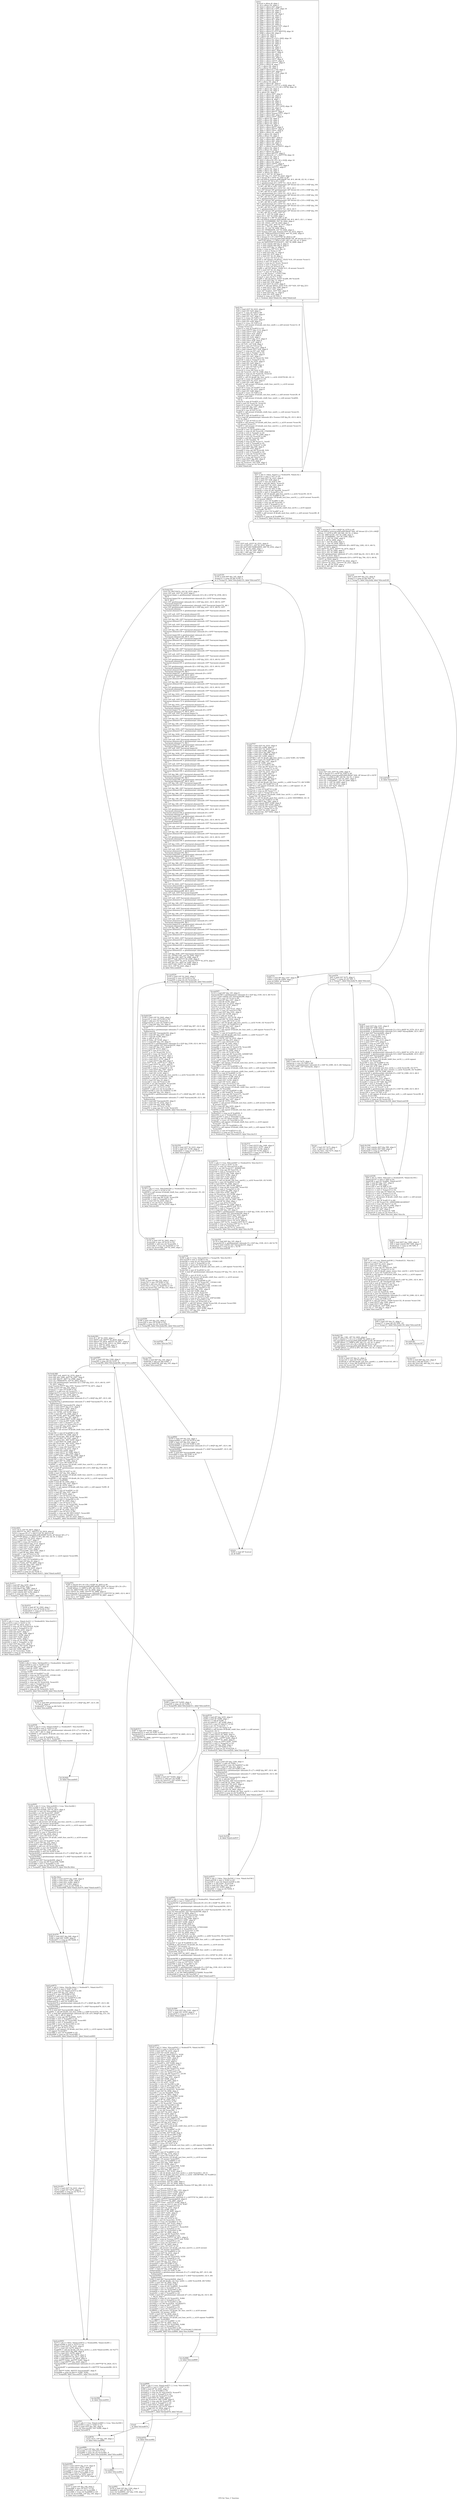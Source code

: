 digraph "CFG for 'func_1' function" {
	label="CFG for 'func_1' function";

	Node0xbae6498 [shape=record,label="{entry:\l  %retval = alloca i8, align 1\l  %l_18 = alloca i32, align 4\l  %l_2223 = alloca i32*, align 8\l  %l_2367 = alloca [6 x i16*], align 16\l  %l_2368 = alloca i32, align 4\l  %l_2369 = alloca i32, align 4\l  %l_2391 = alloca [5 x i8], align 1\l  %l_2409 = alloca i32, align 4\l  %l_2443 = alloca i16, align 2\l  %l_2477 = alloca i8**, align 8\l  %l_2490 = alloca i32, align 4\l  %l_2494 = alloca i32, align 4\l  %l_2564 = alloca i32, align 4\l  %l_2573 = alloca %union.U0**, align 8\l  %l_2592 = alloca i64, align 8\l  %l_2614 = alloca i32, align 4\l  %l_2624 = alloca [3 x [5 x i64****]], align 16\l  %l_2668 = alloca i64, align 8\l  %i = alloca i32, align 4\l  %j = alloca i32, align 4\l  %l_2379 = alloca [3 x [10 x i64]], align 16\l  %l_2386 = alloca i32, align 4\l  %l_2390 = alloca i32, align 4\l  %l_2394 = alloca i32, align 4\l  %l_2406 = alloca i8, align 1\l  %l_2444 = alloca i32, align 4\l  %l_2459 = alloca i16, align 2\l  %l_2475 = alloca i64**, align 8\l  %l_2474 = alloca i64***, align 8\l  %l_2484 = alloca i32, align 4\l  %l_2489 = alloca i32, align 4\l  %l_2516 = alloca i32*, align 8\l  %l_2523 = alloca i16***, align 8\l  %l_2522 = alloca i16****, align 8\l  %l_2521 = alloca i16*****, align 8\l  %l_2524 = alloca i8, align 1\l  %i71 = alloca i32, align 4\l  %j72 = alloca i32, align 4\l  %l_2389 = alloca [5 x i16], align 2\l  %l_2392 = alloca i32*, align 8\l  %l_2393 = alloca [5 x i32*], align 16\l  %l_2407 = alloca i32, align 4\l  %l_2449 = alloca i32, align 4\l  %l_2493 = alloca i16, align 2\l  %l_2512 = alloca i32, align 4\l  %i75 = alloca i32, align 4\l  %l_2403 = alloca i8*, align 8\l  %l_2408 = alloca [7 x [4 x [1 x i32]]], align 16\l  %l_2514 = alloca [10 x [4 x [6 x i32*]]], align 16\l  %i140 = alloca i32, align 4\l  %j141 = alloca i32, align 4\l  %k = alloca i32, align 4\l  %l_2531 = alloca i32**, align 8\l  %l_2532 = alloca i32, align 4\l  %l_2552 = alloca i64, align 8\l  %l_2563 = alloca i8, align 1\l  %l_2567 = alloca i32, align 4\l  %l_2533 = alloca i32, align 4\l  %l_2555 = alloca i16*, align 8\l  %l_2556 = alloca [10 x [6 x i16*]], align 16\l  %l_2565 = alloca i32, align 4\l  %l_2566 = alloca i64*, align 8\l  %l_2568 = alloca i64****, align 8\l  %l_2574 = alloca %union.U0***, align 8\l  %l_2580 = alloca i64*, align 8\l  %l_2589 = alloca i16***, align 8\l  %i222 = alloca i32, align 4\l  %j223 = alloca i32, align 4\l  %i229 = alloca i32, align 4\l  %j230 = alloca i32, align 4\l  %l_2593 = alloca i8, align 1\l  %l_2618 = alloca i64***, align 8\l  %l_2617 = alloca i64****, align 8\l  %l_2645 = alloca i16***, align 8\l  %l_2658 = alloca i32, align 4\l  %i363 = alloca i32, align 4\l  %j364 = alloca i32, align 4\l  %l_2579 = alloca i64**, align 8\l  %l_2587 = alloca i64*, align 8\l  %l_2588 = alloca i64*, align 8\l  %l_2603 = alloca i32, align 4\l  %l_2657 = alloca i16*, align 8\l  %l_2671 = alloca %union.U0****, align 8\l  %i369 = alloca i32, align 4\l  %j370 = alloca i32, align 4\l  %l_2615 = alloca i32, align 4\l  %l_2619 = alloca i64*****, align 8\l  %l_2623 = alloca [6 x [7 x i64*****]], align 16\l  %i404 = alloca i32, align 4\l  %j405 = alloca i32, align 4\l  %l_2655 = alloca [8 x [4 x [8 x i32]]], align 16\l  %l_2656 = alloca i32, align 4\l  %l_2666 = alloca i16****, align 8\l  %l_2665 = alloca [1 x i16*****], align 8\l  %l_2667 = alloca i16******, align 8\l  %i505 = alloca i32, align 4\l  %j506 = alloca i32, align 4\l  %k507 = alloca i32, align 4\l  store i32 0, i32* %l_18, align 4\l  store i32* @g_131, i32** %l_2223, align 8\l  %0 = bitcast [6 x i16*]* %l_2367 to i8*\l  call void @llvm.memset.p0i8.i64(i8* %0, i8 0, i64 48, i32 16, i1 false)\l  %1 = bitcast i8* %0 to [6 x i16*]*\l  %2 = getelementptr [6 x i16*]* %1, i32 0, i32 0\l  store i16* bitcast (i8* getelementptr (i8* bitcast ([2 x [10 x i16]]* @g_104\l... to i8*), i64 38) to i16*), i16** %2\l  %3 = getelementptr [6 x i16*]* %1, i32 0, i32 1\l  store i16* bitcast (i8* getelementptr (i8* bitcast ([2 x [10 x i16]]* @g_104\l... to i8*), i64 32) to i16*), i16** %3\l  %4 = getelementptr [6 x i16*]* %1, i32 0, i32 2\l  store i16* bitcast (i8* getelementptr (i8* bitcast ([2 x [10 x i16]]* @g_104\l... to i8*), i64 32) to i16*), i16** %4\l  %5 = getelementptr [6 x i16*]* %1, i32 0, i32 3\l  store i16* bitcast (i8* getelementptr (i8* bitcast ([2 x [10 x i16]]* @g_104\l... to i8*), i64 38) to i16*), i16** %5\l  %6 = getelementptr [6 x i16*]* %1, i32 0, i32 4\l  store i16* bitcast (i8* getelementptr (i8* bitcast ([2 x [10 x i16]]* @g_104\l... to i8*), i64 32) to i16*), i16** %6\l  %7 = getelementptr [6 x i16*]* %1, i32 0, i32 5\l  store i16* bitcast (i8* getelementptr (i8* bitcast ([2 x [10 x i16]]* @g_104\l... to i8*), i64 32) to i16*), i16** %7\l  store i32 -7, i32* %l_2368, align 4\l  store i32 6, i32* %l_2369, align 4\l  %8 = bitcast [5 x i8]* %l_2391 to i8*\l  call void @llvm.memset.p0i8.i64(i8* %8, i8 0, i64 5, i32 1, i1 false)\l  store i32 -1233066009, i32* %l_2409, align 4\l  store i16 -14223, i16* %l_2443, align 2\l  store i8** @g_1247, i8*** %l_2477, align 8\l  store i32 1, i32* %l_2490, align 4\l  store i32 -10, i32* %l_2494, align 4\l  store i32 1959829458, i32* %l_2564, align 4\l  store %union.U0** null, %union.U0*** %l_2573, align 8\l  store i64 -7006183255031210452, i64* %l_2592, align 8\l  store i32 0, i32* %l_2614, align 4\l  %9 = bitcast [3 x [5 x i64****]]* %l_2624 to i8*\l  call void @llvm.memcpy.p0i8.p0i8.i64(i8* %9, i8* bitcast ([3 x [5 x\l... i64****]]* @func_1.l_2624 to i8*), i64 120, i32 16, i1 false)\l  store i64 8405555973133341871, i64* %l_2668, align 8\l  %10 = load volatile i64* @g_9, align 8\l  %11 = load volatile i64* @g_9, align 8\l  %12 = load i32** @g_13, align 8\l  %cmp = icmp eq i32* %12, @g_14\l  %conv = zext i1 %cmp to i32\l  %13 = load i32** @g_13, align 8\l  %14 = load i32* %13, align 4\l  %15 = load i32* %l_18, align 4\l  %conv1 = trunc i32 %15 to i16\l  %call = call signext i16 @func_15(i32 %14, i16 zeroext %conv1)\l  %conv2 = sext i16 %call to i32\l  %cmp3 = icmp eq i32 %conv, %conv2\l  %conv4 = zext i1 %cmp3 to i32\l  %conv5 = trunc i32 %conv4 to i8\l  %call6 = call i32* @func_10(i64 %11, i8 zeroext %conv5)\l  %16 = load i32* %l_18, align 4\l  %conv7 = zext i32 %16 to i64\l  %or = or i64 %conv7, 1376517594\l  %17 = load i32* %l_18, align 4\l  %conv8 = zext i32 %17 to i64\l  %call9 = call i32 @func_6(i32* %call6, i64 %conv8)\l  %18 = load i32** @g_13, align 8\l  %19 = load i32* %18, align 4\l  %20 = load i32** %l_2223, align 8\l  %call10 = call i32* @func_2(i32 %19, i32* %20, i32* @g_221)\l  %21 = load i32**** @g_1446, align 8\l  %22 = load i32*** %21, align 8\l  store i32* %call10, i32** %22, align 8\l  %23 = load i32** @g_13, align 8\l  %24 = load i32* %23, align 4\l  %tobool = icmp ne i32 %24, 0\l  br i1 %tobool, label %land.rhs, label %land.end\l|{<s0>T|<s1>F}}"];
	Node0xbae6498:s0 -> Node0xbae64c8;
	Node0xbae6498:s1 -> Node0xbae60c8;
	Node0xbae64c8 [shape=record,label="{land.rhs:                                         \l  %25 = load i32** %l_2223, align 8\l  %26 = load i32* %25, align 4\l  %conv11 = sext i32 %26 to i64\l  %27 = load i32** %l_2223, align 8\l  %28 = load i32* %27, align 4\l  %conv12 = trunc i32 %28 to i8\l  %29 = load i32** %l_2223, align 8\l  %30 = load i32* %29, align 4\l  %conv13 = trunc i32 %30 to i8\l  %call14 = call zeroext i8 @safe_sub_func_uint8_t_u_u(i8 zeroext %conv12, i8\l... zeroext %conv13)\l  %conv15 = zext i8 %call14 to i16\l  %31 = load i16***** @g_2114, align 8\l  %32 = load i16**** %31, align 8\l  %33 = load i16*** %32, align 8\l  %34 = load i16** %33, align 8\l  %35 = load i16* %34, align 2\l  %36 = load i16**** @g_2115, align 8\l  %37 = load i16*** %36, align 8\l  %38 = load i16** %37, align 8\l  store i16 %35, i16* %38, align 2\l  %conv16 = sext i16 %35 to i32\l  %39 = load i32*** @g_1537, align 8\l  %40 = load volatile i32** %39, align 8\l  %cmp17 = icmp eq i32* null, %40\l  %conv18 = zext i1 %cmp17 to i32\l  %41 = load i32** %l_2223, align 8\l  %42 = load i32* %41, align 4\l  %cmp19 = icmp sle i32 %conv18, %42\l  %conv20 = zext i1 %cmp19 to i32\l  %43 = load i32** %l_2223, align 8\l  %44 = load i32* %43, align 4\l  %45 = load i32* %l_2368, align 4\l  %conv21 = sext i32 %45 to i64\l  %xor = xor i64 %conv21, -7\l  %conv22 = trunc i64 %xor to i32\l  store i32 %conv22, i32* %l_2368, align 4\l  %cmp23 = icmp ne i32 %conv20, %conv22\l  %conv24 = zext i1 %cmp23 to i32\l  %call25 = call i32 @safe_div_func_int32_t_s_s(i32 -818376149, i32 -1)\l  %conv26 = trunc i32 %call25 to i16\l  %46 = load i32** %l_2223, align 8\l  %47 = load i32* %46, align 4\l  %call27 = call zeroext i16 @safe_rshift_func_uint16_t_u_s(i16 zeroext\l... %conv26, i32 %47)\l  %conv28 = trunc i16 %call27 to i8\l  %48 = load i32** %l_2223, align 8\l  %49 = load i32* %48, align 4\l  %conv29 = trunc i32 %49 to i8\l  %call30 = call zeroext i8 @safe_sub_func_uint8_t_u_u(i8 zeroext %conv28, i8\l... zeroext %conv29)\l  %call31 = call zeroext i8 @safe_rshift_func_uint8_t_u_s(i8 zeroext %call30,\l... i32 4)\l  %conv32 = zext i8 %call31 to i32\l  %and = and i32 %conv16, %conv32\l  %conv33 = trunc i32 %and to i8\l  %50 = load i8** @g_1247, align 8\l  %51 = load i8* %50, align 1\l  %conv34 = sext i8 %51 to i32\l  %call35 = call zeroext i8 @safe_rshift_func_uint8_t_u_s(i8 zeroext %conv33,\l... i32 %conv34)\l  %conv36 = zext i8 %call35 to i16\l  %52 = load i8* getelementptr inbounds ([9 x %union.U0]* @g_93, i32 0, i64 6,\l... i32 0), align 1\l  %conv37 = sext i8 %52 to i16\l  %call38 = call zeroext i16 @safe_add_func_uint16_t_u_u(i16 zeroext %conv36,\l... i16 zeroext %conv37)\l  %call39 = call zeroext i16 @safe_mul_func_uint16_t_u_u(i16 zeroext %conv15,\l... i16 zeroext %call38)\l  %conv40 = zext i16 %call39 to i64\l  %cmp41 = icmp slt i64 %conv40, 2764586558\l  %conv42 = zext i1 %cmp41 to i32\l  store i32 %conv42, i32* %l_2369, align 4\l  %conv43 = sext i32 %conv42 to i64\l  %and44 = and i64 %conv43, 605\l  %or45 = or i64 %and44, 78\l  %cmp46 = icmp eq i64 %conv11, %or45\l  %conv47 = zext i1 %cmp46 to i32\l  %conv48 = sext i32 %conv47 to i64\l  %53 = load i64** @g_648, align 8\l  %54 = load i64* %53, align 8\l  %cmp49 = icmp ugt i64 %conv48, %54\l  %conv50 = zext i1 %cmp49 to i32\l  %conv51 = sext i32 %conv50 to i64\l  %xor52 = xor i64 %conv51, 24441\l  %conv53 = trunc i64 %xor52 to i32\l  %55 = load i32*** @g_894, align 8\l  %56 = load i32** %55, align 8\l  store i32 %conv53, i32* %56, align 4\l  %tobool54 = icmp ne i32 %conv53, 0\l  br label %land.end\l}"];
	Node0xbae64c8 -> Node0xbae60c8;
	Node0xbae60c8 [shape=record,label="{land.end:                                         \l  %57 = phi i1 [ false, %entry ], [ %tobool54, %land.rhs ]\l  %land.ext = zext i1 %57 to i32\l  %58 = load i32** %l_2223, align 8\l  %59 = load i32* %58, align 4\l  %conv55 = sext i32 %59 to i64\l  %and56 = and i64 38432, %conv55\l  %60 = load i32** %l_2223, align 8\l  %61 = load i32* %60, align 4\l  %conv57 = sext i32 %61 to i64\l  %cmp58 = icmp slt i64 %and56, %conv57\l  %conv59 = zext i1 %cmp58 to i32\l  %call60 = call i32 @safe_add_func_uint32_t_u_u(i32 %conv59, i32 0)\l  %conv61 = trunc i32 %call60 to i16\l  %call62 = call zeroext i16 @safe_mul_func_uint16_t_u_u(i16 zeroext %conv61,\l... i16 zeroext 29623)\l  %conv63 = zext i16 %call62 to i64\l  %cmp64 = icmp sgt i64 %conv63, 0\l  %conv65 = zext i1 %cmp64 to i32\l  %conv66 = trunc i32 %conv65 to i16\l  %call67 = call signext i16 @safe_rshift_func_int16_t_s_s(i16 signext\l... %conv66, i32 11)\l  %conv68 = trunc i16 %call67 to i8\l  %call69 = call zeroext i8 @safe_mod_func_uint8_t_u_u(i8 zeroext %conv68, i8\l... zeroext 75)\l  %tobool70 = icmp ne i8 %call69, 0\l  br i1 %tobool70, label %if.else, label %if.then\l|{<s0>T|<s1>F}}"];
	Node0xbae60c8:s0 -> Node0xbb0ca50;
	Node0xbae60c8:s1 -> Node0xbae60f8;
	Node0xbae60f8 [shape=record,label="{if.then:                                          \l  %62 = bitcast [3 x [10 x i64]]* %l_2379 to i8*\l  call void @llvm.memcpy.p0i8.p0i8.i64(i8* %62, i8* bitcast ([3 x [10 x i64]]*\l... @func_1.l_2379 to i8*), i64 240, i32 16, i1 false)\l  store i32 -468732339, i32* %l_2386, align 4\l  store i32 -2129084841, i32* %l_2390, align 4\l  store i32 -3, i32* %l_2394, align 4\l  store i8 -1, i8* %l_2406, align 1\l  store i32 7, i32* %l_2444, align 4\l  store i16 -1, i16* %l_2459, align 2\l  store i64** getelementptr inbounds ([8 x i64*]* @g_1282, i32 0, i64 5),\l... i64*** %l_2475, align 8\l  store i64*** %l_2475, i64**** %l_2474, align 8\l  store i32 0, i32* %l_2484, align 4\l  store i32 8, i32* %l_2489, align 4\l  store i32* getelementptr inbounds ([7 x [9 x i32]]* @g_62, i32 0, i64 0, i64\l... 3), i32** %l_2516, align 8\l  store i16*** getelementptr inbounds ([10 x i16**]* @g_794, i32 0, i64 8),\l... i16**** %l_2523, align 8\l  store i16**** %l_2523, i16***** %l_2522, align 8\l  store i16***** %l_2522, i16****** %l_2521, align 8\l  store i8 -108, i8* %l_2524, align 1\l  store i64 0, i64* @g_312, align 8\l  br label %for.cond\l}"];
	Node0xbae60f8 -> Node0xbae6128;
	Node0xbae6128 [shape=record,label="{for.cond:                                         \l  %63 = load i64* @g_312, align 8\l  %cmp73 = icmp ne i64 %63, 22\l  br i1 %cmp73, label %for.body, label %for.end149\l|{<s0>T|<s1>F}}"];
	Node0xbae6128:s0 -> Node0xbae6158;
	Node0xbae6128:s1 -> Node0xbb0ca20;
	Node0xbae6158 [shape=record,label="{for.body:                                         \l  store i32* null, i32** %l_2392, align 8\l  %64 = bitcast [5 x i32*]* %l_2393 to i8*\l  call void @llvm.memcpy.p0i8.p0i8.i64(i8* %64, i8* bitcast ([5 x i32*]*\l... @func_1.l_2393 to i8*), i64 40, i32 16, i1 false)\l  store i32 1950477076, i32* %l_2407, align 4\l  store i32 -1540206687, i32* %l_2449, align 4\l  store i16 -1, i16* %l_2493, align 2\l  store i32 -1, i32* %l_2512, align 4\l  store i32 0, i32* %i75, align 4\l  br label %for.cond76\l}"];
	Node0xbae6158 -> Node0xbae6188;
	Node0xbae6188 [shape=record,label="{for.cond76:                                       \l  %65 = load i32* %i75, align 4\l  %cmp77 = icmp slt i32 %65, 5\l  br i1 %cmp77, label %for.body79, label %for.end\l|{<s0>T|<s1>F}}"];
	Node0xbae6188:s0 -> Node0xbb0c7e0;
	Node0xbae6188:s1 -> Node0xbb0c840;
	Node0xbb0c7e0 [shape=record,label="{for.body79:                                       \l  %66 = load i32* %i75, align 4\l  %idxprom = sext i32 %66 to i64\l  %arrayidx = getelementptr inbounds [5 x i16]* %l_2389, i32 0, i64 %idxprom\l  store i16 11934, i16* %arrayidx, align 2\l  br label %for.inc\l}"];
	Node0xbb0c7e0 -> Node0xbb0c810;
	Node0xbb0c810 [shape=record,label="{for.inc:                                          \l  %67 = load i32* %i75, align 4\l  %inc = add nsw i32 %67, 1\l  store i32 %inc, i32* %i75, align 4\l  br label %for.cond76\l}"];
	Node0xbb0c810 -> Node0xbae6188;
	Node0xbb0c840 [shape=record,label="{for.end:                                          \l  %68 = load i32** @g_2161, align 8\l  %69 = load i32* %68, align 4\l  %arrayidx80 = getelementptr inbounds [3 x [10 x i64]]* %l_2379, i32 0, i64 2\l  %arrayidx81 = getelementptr inbounds [10 x i64]* %arrayidx80, i32 0, i64 0\l  %70 = load i64* %arrayidx81, align 8\l  %tobool82 = icmp ne i64 %70, 0\l  %lnot = xor i1 %tobool82, true\l  %lnot.ext = zext i1 %lnot to i32\l  %71 = load i16**** @g_2115, align 8\l  %72 = load i16*** %71, align 8\l  %cmp83 = icmp ne i16** null, %72\l  %conv84 = zext i1 %cmp83 to i32\l  %73 = load i32** %l_2223, align 8\l  %74 = load i32* %73, align 4\l  %conv85 = trunc i32 %74 to i16\l  %arrayidx86 = getelementptr inbounds [3 x [10 x i64]]* %l_2379, i32 0, i64 2\l  %arrayidx87 = getelementptr inbounds [10 x i64]* %arrayidx86, i32 0, i64 0\l  %75 = load i64* %arrayidx87, align 8\l  %conv88 = trunc i64 %75 to i32\l  %call89 = call signext i16 @safe_lshift_func_int16_t_s_s(i16 signext\l... %conv85, i32 %conv88)\l  %conv90 = sext i16 %call89 to i32\l  %76 = load i32** @g_2161, align 8\l  %77 = load i32* %76, align 4\l  %call91 = call i32 @safe_sub_func_int32_t_s_s(i32 %conv90, i32 %77)\l  %call92 = call i32 @safe_div_func_uint32_t_u_u(i32 %conv84, i32 %call91)\l  store i32 %call92, i32* %l_2386, align 4\l  %arrayidx93 = getelementptr inbounds [5 x i16]* %l_2389, i32 0, i64 0\l  %78 = load i16* %arrayidx93, align 2\l  %conv94 = zext i16 %78 to i32\l  %79 = load i32*** @g_1537, align 8\l  %80 = load volatile i32** %79, align 8\l  %cmp95 = icmp ne i32* %80, @g_470\l  %conv96 = zext i1 %cmp95 to i32\l  %xor97 = xor i32 %conv94, %conv96\l  %conv98 = trunc i32 %xor97 to i8\l  %arrayidx99 = getelementptr inbounds [5 x i16]* %l_2389, i32 0, i64 0\l  %81 = load i16* %arrayidx99, align 2\l  %conv100 = trunc i16 %81 to i8\l  %call101 = call signext i8 @safe_mul_func_int8_t_s_s(i8 signext %conv98, i8\l... signext %conv100)\l  %conv102 = sext i8 %call101 to i32\l  %tobool103 = icmp ne i32 %conv102, 0\l  br i1 %tobool103, label %land.rhs104, label %land.end106\l|{<s0>T|<s1>F}}"];
	Node0xbb0c840:s0 -> Node0xbb0c870;
	Node0xbb0c840:s1 -> Node0xbb0c8a0;
	Node0xbb0c870 [shape=record,label="{land.rhs104:                                      \l  %82 = load volatile i64** @g_598, align 8\l  %83 = load volatile i64* %82, align 8\l  %tobool105 = icmp ne i64 %83, 0\l  br label %land.end106\l}"];
	Node0xbb0c870 -> Node0xbb0c8a0;
	Node0xbb0c8a0 [shape=record,label="{land.end106:                                      \l  %84 = phi i1 [ false, %for.end ], [ %tobool105, %land.rhs104 ]\l  %land.ext107 = zext i1 %84 to i32\l  %and108 = and i32 %call92, %land.ext107\l  %85 = load i8** @g_1247, align 8\l  %86 = load i8* %85, align 1\l  %conv109 = sext i8 %86 to i32\l  %cmp110 = icmp slt i32 0, %conv109\l  %conv111 = zext i1 %cmp110 to i32\l  %cmp112 = icmp sge i32 %lnot.ext, %conv111\l  %conv113 = zext i1 %cmp112 to i32\l  %conv114 = trunc i32 %conv113 to i8\l  %call115 = call zeroext i8 @safe_rshift_func_uint8_t_u_s(i8 zeroext\l... %conv114, i32 6)\l  %conv116 = zext i8 %call115 to i64\l  %or117 = or i64 %conv116, -1694530961441695037\l  %conv118 = trunc i64 %or117 to i32\l  store i32 %conv118, i32* %l_2390, align 4\l  %87 = load i32** %l_2223, align 8\l  %88 = load i32* %87, align 4\l  %xor119 = xor i32 %conv118, %88\l  %tobool120 = icmp ne i32 %xor119, 0\l  br i1 %tobool120, label %lor.end, label %lor.rhs\l|{<s0>T|<s1>F}}"];
	Node0xbb0c8a0:s0 -> Node0xbb0c900;
	Node0xbb0c8a0:s1 -> Node0xbb0c8d0;
	Node0xbb0c8d0 [shape=record,label="{lor.rhs:                                          \l  %89 = load i64** @g_1892, align 8\l  %90 = load volatile i64* %89, align 8\l  %tobool121 = icmp ne i64 %90, 0\l  br label %lor.end\l}"];
	Node0xbb0c8d0 -> Node0xbb0c900;
	Node0xbb0c900 [shape=record,label="{lor.end:                                          \l  %91 = phi i1 [ true, %land.end106 ], [ %tobool121, %lor.rhs ]\l  %lor.ext = zext i1 %91 to i32\l  %92 = load i32** %l_2223, align 8\l  %93 = load i32* %92, align 4\l  %cmp122 = icmp sgt i32 %lor.ext, %93\l  %conv123 = zext i1 %cmp122 to i32\l  %call124 = call i32 @safe_unary_minus_func_uint32_t_u(i32 %conv123)\l  %conv125 = trunc i32 %call124 to i16\l  %call126 = call signext i16 @safe_lshift_func_int16_t_s_u(i16 signext\l... %conv125, i32 8)\l  %conv127 = trunc i16 %call126 to i8\l  %arrayidx128 = getelementptr inbounds [5 x i8]* %l_2391, i32 0, i64 4\l  store i8 %conv127, i8* %arrayidx128, align 1\l  %conv129 = zext i8 %conv127 to i32\l  store i32 %conv129, i32* %l_2394, align 4\l  %and130 = and i32 %69, %conv129\l  %94 = load i32** @g_2161, align 8\l  %95 = load i32* %94, align 4\l  %and131 = and i32 %and130, %95\l  %conv132 = zext i32 %and131 to i64\l  %arrayidx133 = getelementptr inbounds [5 x i16]* %l_2389, i32 0, i64 3\l  %96 = load i16* %arrayidx133, align 2\l  %conv134 = trunc i16 %96 to i8\l  %call135 = call i32* @func_10(i64 %conv132, i8 zeroext %conv134)\l  %97 = load i32**** @g_1446, align 8\l  %98 = load i32*** %97, align 8\l  store i32* %call135, i32** %98, align 8\l  store i32 17, i32* @g_21, align 4\l  br label %for.cond136\l}"];
	Node0xbb0c900 -> Node0xbb0c930;
	Node0xbb0c930 [shape=record,label="{for.cond136:                                      \l  %99 = load i32* @g_21, align 4\l  %cmp137 = icmp sgt i32 %99, -25\l  br i1 %cmp137, label %for.body139, label %for.end146\l|{<s0>T|<s1>F}}"];
	Node0xbb0c930:s0 -> Node0xbb0c960;
	Node0xbb0c930:s1 -> Node0xbb0c9c0;
	Node0xbb0c960 [shape=record,label="{for.body139:                                      \l  store i8* @g_1381, i8** %l_2403, align 8\l  %100 = bitcast [7 x [4 x [1 x i32]]]* %l_2408 to i8*\l  call void @llvm.memcpy.p0i8.p0i8.i64(i8* %100, i8* bitcast ([7 x [4 x [1 x\l... i32]]]* @func_1.l_2408 to i8*), i64 112, i32 16, i1 false)\l  %101 = bitcast [10 x [4 x [6 x i32*]]]* %l_2514 to i8*\l  call void @llvm.memcpy.p0i8.p0i8.i64(i8* %101, i8* bitcast ([10 x [4 x [6 x\l... i32*]]]* @func_1.l_2514 to i8*), i64 1920, i32 16, i1 false)\l  br label %for.inc142\l}"];
	Node0xbb0c960 -> Node0xbb0c990;
	Node0xbb0c990 [shape=record,label="{for.inc142:                                       \l  %102 = load i32* @g_21, align 4\l  %conv143 = sext i32 %102 to i64\l  %call144 = call i64 @safe_sub_func_uint64_t_u_u(i64 %conv143, i64 1)\l  %conv145 = trunc i64 %call144 to i32\l  store i32 %conv145, i32* @g_21, align 4\l  br label %for.cond136\l}"];
	Node0xbb0c990 -> Node0xbb0c930;
	Node0xbb0c9c0 [shape=record,label="{for.end146:                                       \l  br label %for.inc147\l}"];
	Node0xbb0c9c0 -> Node0xbb0c9f0;
	Node0xbb0c9f0 [shape=record,label="{for.inc147:                                       \l  %103 = load i64* @g_312, align 8\l  %inc148 = add i64 %103, 1\l  store i64 %inc148, i64* @g_312, align 8\l  br label %for.cond\l}"];
	Node0xbb0c9f0 -> Node0xbae6128;
	Node0xbb0ca20 [shape=record,label="{for.end149:                                       \l  br label %if.end725\l}"];
	Node0xbb0ca20 -> Node0xbb0d560;
	Node0xbb0ca50 [shape=record,label="{if.else:                                          \l  store i32** null, i32*** %l_2531, align 8\l  store i32 313307517, i32* %l_2532, align 4\l  store i64 244710917838026425, i64* %l_2552, align 8\l  store i8 -74, i8* %l_2563, align 1\l  store i32 -5, i32* %l_2567, align 4\l  store i64 1, i64* @g_145, align 8\l  br label %for.cond150\l}"];
	Node0xbb0ca50 -> Node0xbb0ca80;
	Node0xbb0ca80 [shape=record,label="{for.cond150:                                      \l  %104 = load i64* @g_145, align 8\l  %cmp151 = icmp sle i64 %104, 4\l  br i1 %cmp151, label %for.body153, label %for.end707\l|{<s0>T|<s1>F}}"];
	Node0xbb0ca80:s0 -> Node0xbb0cab0;
	Node0xbb0ca80:s1 -> Node0xbb0d530;
	Node0xbb0cab0 [shape=record,label="{for.body153:                                      \l  store i32 392735074, i32* %l_2533, align 4\l  store i16* null, i16** %l_2555, align 8\l  %arrayinit.begin = getelementptr inbounds [10 x [6 x i16*]]* %l_2556, i64 0,\l... i64 0\l  %arrayinit.begin154 = getelementptr inbounds [6 x i16*]* %arrayinit.begin,\l... i64 0, i64 0\l  store i16* getelementptr inbounds ([2 x i16]* @g_2221, i32 0, i64 0), i16**\l... %arrayinit.begin154\l  %arrayinit.element = getelementptr inbounds i16** %arrayinit.begin154, i64 1\l  store i16* getelementptr inbounds ([2 x i16]* @g_2221, i32 0, i64 0), i16**\l... %arrayinit.element\l  %arrayinit.element155 = getelementptr inbounds i16** %arrayinit.element, i64\l... 1\l  store i16* null, i16** %arrayinit.element155\l  %arrayinit.element156 = getelementptr inbounds i16** %arrayinit.element155,\l... i64 1\l  store i16* @g_149, i16** %arrayinit.element156\l  %arrayinit.element157 = getelementptr inbounds i16** %arrayinit.element156,\l... i64 1\l  store i16* null, i16** %arrayinit.element157\l  %arrayinit.element158 = getelementptr inbounds i16** %arrayinit.element157,\l... i64 1\l  store i16* @g_149, i16** %arrayinit.element158\l  %arrayinit.element159 = getelementptr inbounds [6 x i16*]* %arrayinit.begin,\l... i64 1\l  %arrayinit.begin160 = getelementptr inbounds [6 x i16*]*\l... %arrayinit.element159, i64 0, i64 0\l  store i16* @g_149, i16** %arrayinit.begin160\l  %arrayinit.element161 = getelementptr inbounds i16** %arrayinit.begin160,\l... i64 1\l  store i16* null, i16** %arrayinit.element161\l  %arrayinit.element162 = getelementptr inbounds i16** %arrayinit.element161,\l... i64 1\l  store i16* @g_149, i16** %arrayinit.element162\l  %arrayinit.element163 = getelementptr inbounds i16** %arrayinit.element162,\l... i64 1\l  store i16* null, i16** %arrayinit.element163\l  %arrayinit.element164 = getelementptr inbounds i16** %arrayinit.element163,\l... i64 1\l  store i16* getelementptr inbounds ([2 x i16]* @g_2221, i32 0, i64 0), i16**\l... %arrayinit.element164\l  %arrayinit.element165 = getelementptr inbounds i16** %arrayinit.element164,\l... i64 1\l  store i16* getelementptr inbounds ([2 x i16]* @g_2221, i32 0, i64 0), i16**\l... %arrayinit.element165\l  %arrayinit.element166 = getelementptr inbounds [6 x i16*]*\l... %arrayinit.element159, i64 1\l  %arrayinit.begin167 = getelementptr inbounds [6 x i16*]*\l... %arrayinit.element166, i64 0, i64 0\l  store i16* null, i16** %arrayinit.begin167\l  %arrayinit.element168 = getelementptr inbounds i16** %arrayinit.begin167,\l... i64 1\l  store i16* @g_366, i16** %arrayinit.element168\l  %arrayinit.element169 = getelementptr inbounds i16** %arrayinit.element168,\l... i64 1\l  store i16* getelementptr inbounds ([2 x i16]* @g_2221, i32 0, i64 0), i16**\l... %arrayinit.element169\l  %arrayinit.element170 = getelementptr inbounds i16** %arrayinit.element169,\l... i64 1\l  store i16* @g_1033, i16** %arrayinit.element170\l  %arrayinit.element171 = getelementptr inbounds i16** %arrayinit.element170,\l... i64 1\l  store i16* null, i16** %arrayinit.element171\l  %arrayinit.element172 = getelementptr inbounds i16** %arrayinit.element171,\l... i64 1\l  store i16* @g_1033, i16** %arrayinit.element172\l  %arrayinit.element173 = getelementptr inbounds [6 x i16*]*\l... %arrayinit.element166, i64 1\l  %arrayinit.begin174 = getelementptr inbounds [6 x i16*]*\l... %arrayinit.element173, i64 0, i64 0\l  store i16* null, i16** %arrayinit.begin174\l  %arrayinit.element175 = getelementptr inbounds i16** %arrayinit.begin174,\l... i64 1\l  store i16* @g_222, i16** %arrayinit.element175\l  %arrayinit.element176 = getelementptr inbounds i16** %arrayinit.element175,\l... i64 1\l  store i16* @g_169, i16** %arrayinit.element176\l  %arrayinit.element177 = getelementptr inbounds i16** %arrayinit.element176,\l... i64 1\l  store i16* @g_1033, i16** %arrayinit.element177\l  %arrayinit.element178 = getelementptr inbounds i16** %arrayinit.element177,\l... i64 1\l  store i16* @g_1639, i16** %arrayinit.element178\l  %arrayinit.element179 = getelementptr inbounds i16** %arrayinit.element178,\l... i64 1\l  store i16* null, i16** %arrayinit.element179\l  %arrayinit.element180 = getelementptr inbounds [6 x i16*]*\l... %arrayinit.element173, i64 1\l  %arrayinit.begin181 = getelementptr inbounds [6 x i16*]*\l... %arrayinit.element180, i64 0, i64 0\l  store i16* null, i16** %arrayinit.begin181\l  %arrayinit.element182 = getelementptr inbounds i16** %arrayinit.begin181,\l... i64 1\l  store i16* @g_1639, i16** %arrayinit.element182\l  %arrayinit.element183 = getelementptr inbounds i16** %arrayinit.element182,\l... i64 1\l  store i16* null, i16** %arrayinit.element183\l  %arrayinit.element184 = getelementptr inbounds i16** %arrayinit.element183,\l... i64 1\l  store i16* null, i16** %arrayinit.element184\l  %arrayinit.element185 = getelementptr inbounds i16** %arrayinit.element184,\l... i64 1\l  store i16* @g_366, i16** %arrayinit.element185\l  %arrayinit.element186 = getelementptr inbounds i16** %arrayinit.element185,\l... i64 1\l  store i16* @g_366, i16** %arrayinit.element186\l  %arrayinit.element187 = getelementptr inbounds [6 x i16*]*\l... %arrayinit.element180, i64 1\l  %arrayinit.begin188 = getelementptr inbounds [6 x i16*]*\l... %arrayinit.element187, i64 0, i64 0\l  store i16* @g_149, i16** %arrayinit.begin188\l  %arrayinit.element189 = getelementptr inbounds i16** %arrayinit.begin188,\l... i64 1\l  store i16* @g_366, i16** %arrayinit.element189\l  %arrayinit.element190 = getelementptr inbounds i16** %arrayinit.element189,\l... i64 1\l  store i16* @g_366, i16** %arrayinit.element190\l  %arrayinit.element191 = getelementptr inbounds i16** %arrayinit.element190,\l... i64 1\l  store i16* @g_149, i16** %arrayinit.element191\l  %arrayinit.element192 = getelementptr inbounds i16** %arrayinit.element191,\l... i64 1\l  store i16* @g_169, i16** %arrayinit.element192\l  %arrayinit.element193 = getelementptr inbounds i16** %arrayinit.element192,\l... i64 1\l  store i16* getelementptr inbounds ([2 x i16]* @g_2221, i32 0, i64 1), i16**\l... %arrayinit.element193\l  %arrayinit.element194 = getelementptr inbounds [6 x i16*]*\l... %arrayinit.element187, i64 1\l  %arrayinit.begin195 = getelementptr inbounds [6 x i16*]*\l... %arrayinit.element194, i64 0, i64 0\l  store i16* getelementptr inbounds ([2 x i16]* @g_2221, i32 0, i64 0), i16**\l... %arrayinit.begin195\l  %arrayinit.element196 = getelementptr inbounds i16** %arrayinit.begin195,\l... i64 1\l  store i16* null, i16** %arrayinit.element196\l  %arrayinit.element197 = getelementptr inbounds i16** %arrayinit.element196,\l... i64 1\l  store i16* @g_149, i16** %arrayinit.element197\l  %arrayinit.element198 = getelementptr inbounds i16** %arrayinit.element197,\l... i64 1\l  store i16* getelementptr inbounds ([2 x i16]* @g_2221, i32 0, i64 0), i16**\l... %arrayinit.element198\l  %arrayinit.element199 = getelementptr inbounds i16** %arrayinit.element198,\l... i64 1\l  store i16* @g_1355, i16** %arrayinit.element199\l  %arrayinit.element200 = getelementptr inbounds i16** %arrayinit.element199,\l... i64 1\l  store i16* null, i16** %arrayinit.element200\l  %arrayinit.element201 = getelementptr inbounds [6 x i16*]*\l... %arrayinit.element194, i64 1\l  %arrayinit.begin202 = getelementptr inbounds [6 x i16*]*\l... %arrayinit.element201, i64 0, i64 0\l  store i16* @g_1033, i16** %arrayinit.begin202\l  %arrayinit.element203 = getelementptr inbounds i16** %arrayinit.begin202,\l... i64 1\l  store i16* @g_366, i16** %arrayinit.element203\l  %arrayinit.element204 = getelementptr inbounds i16** %arrayinit.element203,\l... i64 1\l  store i16* @g_1639, i16** %arrayinit.element204\l  %arrayinit.element205 = getelementptr inbounds i16** %arrayinit.element204,\l... i64 1\l  store i16* @g_169, i16** %arrayinit.element205\l  %arrayinit.element206 = getelementptr inbounds i16** %arrayinit.element205,\l... i64 1\l  store i16* @g_1355, i16** %arrayinit.element206\l  %arrayinit.element207 = getelementptr inbounds i16** %arrayinit.element206,\l... i64 1\l  store i16* %l_2443, i16** %arrayinit.element207\l  %arrayinit.element208 = getelementptr inbounds [6 x i16*]*\l... %arrayinit.element201, i64 1\l  %arrayinit.begin209 = getelementptr inbounds [6 x i16*]*\l... %arrayinit.element208, i64 0, i64 0\l  store i16* null, i16** %arrayinit.begin209\l  %arrayinit.element210 = getelementptr inbounds i16** %arrayinit.begin209,\l... i64 1\l  store i16* null, i16** %arrayinit.element210\l  %arrayinit.element211 = getelementptr inbounds i16** %arrayinit.element210,\l... i64 1\l  store i16* @g_169, i16** %arrayinit.element211\l  %arrayinit.element212 = getelementptr inbounds i16** %arrayinit.element211,\l... i64 1\l  store i16* null, i16** %arrayinit.element212\l  %arrayinit.element213 = getelementptr inbounds i16** %arrayinit.element212,\l... i64 1\l  store i16* @g_169, i16** %arrayinit.element213\l  %arrayinit.element214 = getelementptr inbounds i16** %arrayinit.element213,\l... i64 1\l  store i16* null, i16** %arrayinit.element214\l  %arrayinit.element215 = getelementptr inbounds [6 x i16*]*\l... %arrayinit.element208, i64 1\l  %arrayinit.begin216 = getelementptr inbounds [6 x i16*]*\l... %arrayinit.element215, i64 0, i64 0\l  store i16* @g_366, i16** %arrayinit.begin216\l  %arrayinit.element217 = getelementptr inbounds i16** %arrayinit.begin216,\l... i64 1\l  store i16* @g_366, i16** %arrayinit.element217\l  %arrayinit.element218 = getelementptr inbounds i16** %arrayinit.element217,\l... i64 1\l  store i16* %l_2443, i16** %arrayinit.element218\l  %arrayinit.element219 = getelementptr inbounds i16** %arrayinit.element218,\l... i64 1\l  store i16* @g_366, i16** %arrayinit.element219\l  %arrayinit.element220 = getelementptr inbounds i16** %arrayinit.element219,\l... i64 1\l  store i16* @g_366, i16** %arrayinit.element220\l  %arrayinit.element221 = getelementptr inbounds i16** %arrayinit.element220,\l... i64 1\l  store i16* @g_1639, i16** %arrayinit.element221\l  store i32 -1553611185, i32* %l_2565, align 4\l  store i64* @g_459, i64** %l_2566, align 8\l  store i64**** null, i64***** %l_2568, align 8\l  store %union.U0*** %l_2573, %union.U0**** %l_2574, align 8\l  store i64* @g_312, i64** %l_2580, align 8\l  store i16*** null, i16**** %l_2589, align 8\l  store i16 0, i16* %l_2443, align 2\l  br label %for.cond224\l}"];
	Node0xbb0cab0 -> Node0xbb0cae0;
	Node0xbb0cae0 [shape=record,label="{for.cond224:                                      \l  %105 = load i16* %l_2443, align 2\l  %conv225 = zext i16 %105 to i32\l  %cmp226 = icmp sle i32 %conv225, 4\l  br i1 %cmp226, label %for.body228, label %for.end267\l|{<s0>T|<s1>F}}"];
	Node0xbb0cae0:s0 -> Node0xbb0cb10;
	Node0xbb0cae0:s1 -> Node0xbb0cbd0;
	Node0xbb0cb10 [shape=record,label="{for.body228:                                      \l  %106 = load i16* %l_2443, align 2\l  %conv231 = zext i16 %106 to i32\l  %add = add nsw i32 %conv231, 2\l  %idxprom232 = sext i32 %add to i64\l  %107 = load i64* @g_145, align 8\l  %arrayidx233 = getelementptr inbounds [5 x [7 x i64]]* @g_697, i32 0, i64\l... %107\l  %arrayidx234 = getelementptr inbounds [7 x i64]* %arrayidx233, i32 0, i64\l... %idxprom232\l  %108 = load i64* %arrayidx234, align 8\l  %109 = load i8** @g_2255, align 8\l  %110 = load i8* %109, align 1\l  %dec = add i8 %110, -1\l  store i8 %dec, i8* %109, align 1\l  %111 = load i64* @g_145, align 8\l  %arrayidx235 = getelementptr inbounds [5 x i32]* @g_1539, i32 0, i64 %111\l  %112 = load volatile i32* %arrayidx235, align 4\l  %113 = load i8** @g_2255, align 8\l  %114 = load i8* %113, align 1\l  %conv236 = zext i8 %114 to i32\l  %or237 = or i32 %conv236, %112\l  %conv238 = trunc i32 %or237 to i8\l  store i8 %conv238, i8* %113, align 1\l  %115 = load i32**** @g_893, align 8\l  %116 = load i32*** %115, align 8\l  %117 = load i32**** @g_893, align 8\l  store i32** %116, i32*** %117, align 8\l  %118 = load i32*** %l_2531, align 8\l  %cmp239 = icmp ne i32** %116, %118\l  %conv240 = zext i1 %cmp239 to i32\l  %119 = load i32*** @g_1447, align 8\l  %120 = load i32** %119, align 8\l  %121 = load i32* %120, align 4\l  %call241 = call i32 @safe_div_func_uint32_t_u_u(i32 %conv240, i32 %121)\l  %conv242 = zext i32 %call241 to i64\l  %and243 = and i64 %conv242, 191\l  %122 = load i32* @g_23, align 4\l  %conv244 = zext i32 %122 to i64\l  %xor245 = xor i64 %and243, %conv244\l  %123 = load i16* %l_2443, align 2\l  %conv246 = zext i16 %123 to i32\l  %add247 = add nsw i32 %conv246, 2\l  %idxprom248 = sext i32 %add247 to i64\l  %124 = load i64* @g_145, align 8\l  %arrayidx249 = getelementptr inbounds [5 x [7 x i64]]* @g_697, i32 0, i64\l... %124\l  %arrayidx250 = getelementptr inbounds [7 x i64]* %arrayidx249, i32 0, i64\l... %idxprom248\l  %125 = load i64* %arrayidx250, align 8\l  %126 = load i32* %l_2532, align 4\l  %127 = load i16* @g_1638, align 2\l  %conv251 = sext i16 %127 to i32\l  %cmp252 = icmp uge i32 %126, %conv251\l  br i1 %cmp252, label %lor.end256, label %lor.rhs254\l|{<s0>T|<s1>F}}"];
	Node0xbb0cb10:s0 -> Node0xbb0cb70;
	Node0xbb0cb10:s1 -> Node0xbb0cb40;
	Node0xbb0cb40 [shape=record,label="{lor.rhs254:                                       \l  %128 = load i32** %l_2223, align 8\l  %129 = load i32* %128, align 4\l  %tobool255 = icmp ne i32 %129, 0\l  br label %lor.end256\l}"];
	Node0xbb0cb40 -> Node0xbb0cb70;
	Node0xbb0cb70 [shape=record,label="{lor.end256:                                       \l  %130 = phi i1 [ true, %for.body228 ], [ %tobool255, %lor.rhs254 ]\l  %lor.ext257 = zext i1 %130 to i32\l  %call258 = call zeroext i8 @safe_lshift_func_uint8_t_u_u(i8 zeroext -55, i32\l... %lor.ext257)\l  %conv259 = zext i8 %call258 to i64\l  %cmp260 = icmp uge i64 %108, %conv259\l  %conv261 = zext i1 %cmp260 to i32\l  %131 = load i32* %l_2533, align 4\l  %xor262 = xor i32 %131, %conv261\l  store i32 %xor262, i32* %l_2533, align 4\l  br label %for.inc263\l}"];
	Node0xbb0cb70 -> Node0xbb0cba0;
	Node0xbb0cba0 [shape=record,label="{for.inc263:                                       \l  %132 = load i16* %l_2443, align 2\l  %conv264 = zext i16 %132 to i32\l  %add265 = add nsw i32 %conv264, 1\l  %conv266 = trunc i32 %add265 to i16\l  store i16 %conv266, i16* %l_2443, align 2\l  br label %for.cond224\l}"];
	Node0xbb0cba0 -> Node0xbb0cae0;
	Node0xbb0cbd0 [shape=record,label="{for.end267:                                       \l  %133 = load i64* @g_145, align 8\l  %arrayidx268 = getelementptr inbounds [5 x i32]* @g_1539, i32 0, i64 %133\l  %134 = load volatile i32* %arrayidx268, align 4\l  %conv269 = zext i32 %134 to i64\l  %135 = load i8** @g_1247, align 8\l  %136 = load i8* %135, align 1\l  %137 = load i32** %l_2223, align 8\l  %138 = load i32* %137, align 4\l  %or270 = or i32 %138, 1\l  store i32 %or270, i32* %137, align 4\l  %conv271 = sext i32 %or270 to i64\l  %139 = load i32** @g_2161, align 8\l  %140 = load i32* %139, align 4\l  %dec272 = add i32 %140, -1\l  store i32 %dec272, i32* %139, align 4\l  %141 = load i64* %l_2552, align 8\l  %conv273 = trunc i64 %141 to i32\l  %call274 = call i32 @safe_add_func_uint32_t_u_u(i32 %140, i32 %conv273)\l  %conv275 = trunc i32 %call274 to i8\l  %142 = load i8** @g_1247, align 8\l  %143 = load i8* %142, align 1\l  %call276 = call signext i8 @safe_div_func_int8_t_s_s(i8 signext %conv275, i8\l... signext %143)\l  %conv277 = sext i8 %call276 to i64\l  %call278 = call i64 @safe_add_func_uint64_t_u_u(i64 %conv277, i64\l... -2945251044194425984)\l  store i32 35579, i32* %l_2533, align 4\l  %144 = load i16* @g_615, align 2\l  %conv279 = sext i16 %144 to i32\l  %145 = load i8* %l_2563, align 1\l  %conv280 = sext i8 %145 to i32\l  %cmp281 = icmp sge i32 %conv279, %conv280\l  %conv282 = zext i1 %cmp281 to i32\l  %146 = load i32* %l_2564, align 4\l  %conv283 = sext i32 %146 to i64\l  %cmp284 = icmp ugt i64 %conv283, 4294967295\l  %conv285 = zext i1 %cmp284 to i32\l  %conv286 = trunc i32 %conv285 to i16\l  %147 = load i32* @g_1645, align 4\l  %conv287 = trunc i32 %147 to i16\l  %call288 = call signext i16 @safe_mod_func_int16_t_s_s(i16 signext %conv286,\l... i16 signext %conv287)\l  %conv289 = trunc i16 %call288 to i8\l  %call290 = call signext i8 @safe_rshift_func_int8_t_s_u(i8 signext %conv289,\l... i32 4)\l  %call291 = call zeroext i8 @safe_rshift_func_uint8_t_u_u(i8 zeroext 0, i32 0)\l  %conv292 = zext i8 %call291 to i32\l  %148 = load i16***** @g_2114, align 8\l  %149 = load i16**** %148, align 8\l  %150 = load i16*** %149, align 8\l  %151 = load i16** %150, align 8\l  %152 = load i16* %151, align 2\l  %conv293 = sext i16 %152 to i32\l  %xor294 = xor i32 %conv292, %conv293\l  %call295 = call zeroext i16 @safe_rshift_func_uint16_t_u_s(i16 zeroext\l... -29957, i32 %xor294)\l  %conv296 = zext i16 %call295 to i64\l  %or297 = or i64 %call278, %conv296\l  %cmp298 = icmp uge i64 %conv271, %or297\l  %conv299 = zext i1 %cmp298 to i32\l  %conv300 = trunc i32 %conv299 to i8\l  %153 = load i8** @g_1247, align 8\l  %154 = load i8* %153, align 1\l  %call301 = call zeroext i8 @safe_mul_func_uint8_t_u_u(i8 zeroext %conv300,\l... i8 zeroext %154)\l  %155 = load i8** @g_2255, align 8\l  %156 = load i8* %155, align 1\l  %call302 = call signext i8 @safe_sub_func_int8_t_s_s(i8 signext %call301, i8\l... signext %156)\l  %tobool303 = icmp ne i8 %call302, 0\l  %lnot304 = xor i1 %tobool303, true\l  %lnot.ext305 = zext i1 %lnot304 to i32\l  %xor306 = xor i32 %lnot.ext305, -1553611185\l  %conv307 = trunc i32 %xor306 to i16\l  %call308 = call signext i16 @safe_lshift_func_int16_t_s_s(i16 signext\l... %conv307, i32 14)\l  %conv309 = sext i16 %call308 to i32\l  %call310 = call signext i8 @safe_rshift_func_int8_t_s_s(i8 signext %136, i32\l... %conv309)\l  %conv311 = sext i8 %call310 to i32\l  %tobool312 = icmp ne i32 %conv311, 0\l  br i1 %tobool312, label %lor.end315, label %lor.rhs313\l|{<s0>T|<s1>F}}"];
	Node0xbb0cbd0:s0 -> Node0xbb0cc30;
	Node0xbb0cbd0:s1 -> Node0xbb0cc00;
	Node0xbb0cc00 [shape=record,label="{lor.rhs313:                                       \l  %157 = load i32**** @g_1446, align 8\l  %158 = load i32*** %157, align 8\l  %159 = load i32** %158, align 8\l  %160 = load i32* %159, align 4\l  %tobool314 = icmp ne i32 %160, 0\l  br label %lor.end315\l}"];
	Node0xbb0cc00 -> Node0xbb0cc30;
	Node0xbb0cc30 [shape=record,label="{lor.end315:                                       \l  %161 = phi i1 [ true, %for.end267 ], [ %tobool314, %lor.rhs313 ]\l  %lor.ext316 = zext i1 %161 to i32\l  %conv317 = sext i32 %lor.ext316 to i64\l  %xor318 = xor i64 %conv317, 4294967295\l  %cmp319 = icmp uge i64 %xor318, -8\l  %conv320 = zext i1 %cmp319 to i32\l  %162 = load i32**** @g_1446, align 8\l  %163 = load i32*** %162, align 8\l  %164 = load i32** %163, align 8\l  %165 = load i32* %164, align 4\l  %call321 = call i32 @safe_sub_func_uint32_t_u_u(i32 %conv320, i32 %165)\l  %conv322 = zext i32 %call321 to i64\l  %166 = load i64** %l_2566, align 8\l  store i64 %conv322, i64* %166, align 8\l  %cmp323 = icmp eq i64 %conv269, %conv322\l  %conv324 = zext i1 %cmp323 to i32\l  %167 = load i32*** @g_894, align 8\l  %168 = load i32** %167, align 8\l  store i32 %conv324, i32* %168, align 4\l  %169 = load i32* %l_2567, align 4\l  %xor325 = xor i32 %169, %conv324\l  store i32 %xor325, i32* %l_2567, align 4\l  %170 = load i8* %l_2563, align 1\l  %conv326 = sext i8 %170 to i64\l  %171 = load i64***** %l_2568, align 8\l  %cmp327 = icmp eq i64**** null, %171\l  %conv328 = zext i1 %cmp327 to i32\l  %172 = load i64* @g_145, align 8\l  %arrayidx329 = getelementptr inbounds [5 x i32]* @g_1539, i32 0, i64 %172\l  %173 = load volatile i32* %arrayidx329, align 4\l  %174 = load %union.U0**** @g_1055, align 8\l  %175 = load %union.U0*** %174, align 8\l  %176 = load %union.U0*** %l_2573, align 8\l  %177 = load %union.U0**** %l_2574, align 8\l  store %union.U0** %176, %union.U0*** %177, align 8\l  %cmp330 = icmp eq %union.U0** %175, %176\l  %conv331 = zext i1 %cmp330 to i32\l  %cmp332 = icmp ule i32 %173, %conv331\l  br i1 %cmp332, label %lor.end338, label %lor.rhs334\l|{<s0>T|<s1>F}}"];
	Node0xbb0cc30:s0 -> Node0xbb0cc90;
	Node0xbb0cc30:s1 -> Node0xbb0cc60;
	Node0xbb0cc60 [shape=record,label="{lor.rhs334:                                       \l  %178 = load i64* @g_145, align 8\l  %arrayidx335 = getelementptr inbounds [5 x i32]* @g_1539, i32 0, i64 %178\l  %179 = load volatile i32* %arrayidx335, align 4\l  %cmp336 = icmp eq i32 1, %179\l  br label %lor.end338\l}"];
	Node0xbb0cc60 -> Node0xbb0cc90;
	Node0xbb0cc90 [shape=record,label="{lor.end338:                                       \l  %180 = phi i1 [ true, %lor.end315 ], [ %cmp336, %lor.rhs334 ]\l  %lor.ext339 = zext i1 %180 to i32\l  %cmp340 = icmp slt i32 %lor.ext339, -1553611185\l  %conv341 = zext i1 %cmp340 to i32\l  %conv342 = trunc i32 %conv341 to i8\l  %call343 = call signext i8 @safe_add_func_int8_t_s_s(i8 signext %conv342, i8\l... signext 79)\l  %conv344 = sext i8 %call343 to i16\l  %181 = load i8* getelementptr inbounds (%union.U0* @g_731, i32 0, i32 0),\l... align 1\l  %conv345 = sext i8 %181 to i32\l  %call346 = call zeroext i16 @safe_rshift_func_uint16_t_u_u(i16 zeroext\l... %conv344, i32 %conv345)\l  %conv347 = zext i16 %call346 to i32\l  %cmp348 = icmp slt i32 %conv347, -1553611185\l  %conv349 = zext i1 %cmp348 to i32\l  %cmp350 = icmp sge i32 %conv349, -1553611185\l  %conv351 = zext i1 %cmp350 to i32\l  %182 = load i32** @g_2161, align 8\l  %183 = load i32* %182, align 4\l  %or352 = or i32 %183, %conv351\l  store i32 %or352, i32* %182, align 4\l  %conv353 = zext i32 %or352 to i64\l  %cmp354 = icmp ne i64 %conv353, 2397221684\l  %conv355 = zext i1 %cmp354 to i32\l  %conv356 = trunc i32 %conv355 to i8\l  %call357 = call i32* @func_10(i64 %conv326, i8 zeroext %conv356)\l  %184 = load i32**** @g_1446, align 8\l  %185 = load i32*** %184, align 8\l  store i32* %call357, i32** %185, align 8\l  store i16 0, i16* @g_222, align 2\l  br label %for.cond358\l}"];
	Node0xbb0cc90 -> Node0xbb0ccc0;
	Node0xbb0ccc0 [shape=record,label="{for.cond358:                                      \l  %186 = load i16* @g_222, align 2\l  %conv359 = zext i16 %186 to i32\l  %cmp360 = icmp sle i32 %conv359, 4\l  br i1 %cmp360, label %for.body362, label %for.end704\l|{<s0>T|<s1>F}}"];
	Node0xbb0ccc0:s0 -> Node0xbb0ccf0;
	Node0xbb0ccc0:s1 -> Node0xbb0d4d0;
	Node0xbb0ccf0 [shape=record,label="{for.body362:                                      \l  store i8 1, i8* %l_2593, align 1\l  store i64*** null, i64**** %l_2618, align 8\l  store i64**** %l_2618, i64***** %l_2617, align 8\l  store i16*** @g_2116, i16**** %l_2645, align 8\l  store i32 4, i32* %l_2658, align 4\l  store i32 0, i32* @g_1164, align 4\l  br label %for.cond365\l}"];
	Node0xbb0ccf0 -> Node0xbb0cd20;
	Node0xbb0cd20 [shape=record,label="{for.cond365:                                      \l  %187 = load i32* @g_1164, align 4\l  %cmp366 = icmp ule i32 %187, 4\l  br i1 %cmp366, label %for.body368, label %for.end694\l|{<s0>T|<s1>F}}"];
	Node0xbb0cd20:s0 -> Node0xbb0cd50;
	Node0xbb0cd20:s1 -> Node0xbb0d470;
	Node0xbb0cd50 [shape=record,label="{for.body368:                                      \l  store i64** null, i64*** %l_2579, align 8\l  store i64* @g_1048, i64** %l_2587, align 8\l  store i64* @g_67, i64** %l_2588, align 8\l  store i32 1362643679, i32* %l_2603, align 4\l  store i16* getelementptr inbounds ([2 x i16]* @g_2221, i32 0, i64 0), i16**\l... %l_2657, align 8\l  store %union.U0**** @g_1055, %union.U0***** %l_2671, align 8\l  %188 = load i16* @g_222, align 2\l  %conv371 = zext i16 %188 to i32\l  %add372 = add nsw i32 %conv371, 1\l  %idxprom373 = sext i32 %add372 to i64\l  %189 = load i32* @g_1164, align 4\l  %idxprom374 = zext i32 %189 to i64\l  %arrayidx375 = getelementptr inbounds [5 x [7 x i64]]* @g_697, i32 0, i64\l... %idxprom374\l  %arrayidx376 = getelementptr inbounds [7 x i64]* %arrayidx375, i32 0, i64\l... %idxprom373\l  %190 = load i64* %arrayidx376, align 8\l  %191 = load i16**** @g_2115, align 8\l  %192 = load i16*** %191, align 8\l  %193 = load i16** %192, align 8\l  store i16 -14769, i16* %193, align 2\l  %194 = load i64** %l_2566, align 8\l  store i64* %194, i64** %l_2580, align 8\l  %195 = load i64*** @g_597, align 8\l  %196 = load volatile i64** %195, align 8\l  %cmp377 = icmp eq i64* %194, %196\l  %conv378 = zext i1 %cmp377 to i32\l  %conv379 = trunc i32 %conv378 to i16\l  %197 = load i8** @g_2255, align 8\l  %198 = load i8* %197, align 1\l  %call380 = call zeroext i8 @safe_lshift_func_uint8_t_u_s(i8 zeroext %198,\l... i32 2)\l  %conv381 = zext i8 %call380 to i64\l  %199 = load i64** %l_2566, align 8\l  store i64 %conv381, i64* %199, align 8\l  %200 = load i64** %l_2587, align 8\l  store i64 %conv381, i64* %200, align 8\l  %201 = load i64** %l_2588, align 8\l  store i64 %conv381, i64* %201, align 8\l  %xor382 = xor i64 -1, %conv381\l  %conv383 = trunc i64 %xor382 to i16\l  %202 = load i32** %l_2223, align 8\l  %203 = load i32* %202, align 4\l  %204 = load i16**** %l_2589, align 8\l  %205 = load i16**** @g_2590, align 8\l  store i16*** %205, i16**** @g_2590, align 8\l  %cmp384 = icmp eq i16*** %204, %205\l  %conv385 = zext i1 %cmp384 to i32\l  %206 = load i64* %l_2592, align 8\l  %conv386 = trunc i64 %206 to i32\l  %call387 = call zeroext i16 @safe_rshift_func_uint16_t_u_u(i16 zeroext\l... %conv383, i32 %conv386)\l  %207 = load i8* getelementptr inbounds ([8 x [10 x i8]]* @g_546, i32 0, i64\l... 0, i64 5), align 1\l  %conv388 = sext i8 %207 to i16\l  %208 = load i32* @g_363, align 4\l  %call389 = call zeroext i16 @safe_lshift_func_uint16_t_u_u(i16 zeroext\l... %conv388, i32 %208)\l  %call390 = call signext i16 @safe_div_func_int16_t_s_s(i16 signext %conv379,\l... i16 signext %call389)\l  %209 = load i8* %l_2593, align 1\l  %210 = load i8** @g_1247, align 8\l  %211 = load i8* %210, align 1\l  %call391 = call signext i8 @safe_add_func_int8_t_s_s(i8 signext %209, i8\l... signext %211)\l  %conv392 = sext i8 %call391 to i32\l  %212 = load i8** @g_1247, align 8\l  %213 = load i8* %212, align 1\l  %conv393 = sext i8 %213 to i32\l  %cmp394 = icmp sle i32 %conv392, %conv393\l  %conv395 = zext i1 %cmp394 to i32\l  %214 = load i8* %l_2593, align 1\l  %conv396 = sext i8 %214 to i32\l  %cmp397 = icmp ne i32 %conv395, %conv396\l  %conv398 = zext i1 %cmp397 to i32\l  %or399 = or i32 -14769, %conv398\l  %215 = load i8* %l_2593, align 1\l  %conv400 = sext i8 %215 to i64\l  %cmp401 = icmp sgt i64 3651143027, %conv400\l  %conv402 = zext i1 %cmp401 to i32\l  store i32 %conv402, i32* %l_2533, align 4\l  br i1 %cmp401, label %if.then403, label %if.else503\l|{<s0>T|<s1>F}}"];
	Node0xbb0cd50:s0 -> Node0xbb0cd80;
	Node0xbb0cd50:s1 -> Node0xbb0d080;
	Node0xbb0cd80 [shape=record,label="{if.then403:                                       \l  store i32 0, i32* %l_2615, align 4\l  store i64***** %l_2617, i64****** %l_2619, align 8\l  %216 = bitcast [6 x [7 x i64*****]]* %l_2623 to i8*\l  call void @llvm.memcpy.p0i8.p0i8.i64(i8* %216, i8* bitcast ([6 x [7 x\l... i64*****]]* @func_1.l_2623 to i8*), i64 336, i32 16, i1 false)\l  %217 = load i32** %l_2223, align 8\l  %218 = load i32* %217, align 4\l  %conv406 = trunc i32 %218 to i16\l  %219 = load i16***** @g_2114, align 8\l  %220 = load i16**** %219, align 8\l  %221 = load i16*** %220, align 8\l  %222 = load i16** %221, align 8\l  store i16 %conv406, i16* %222, align 2\l  %223 = load i8* @g_2600, align 1\l  %conv407 = zext i8 %223 to i16\l  %call408 = call signext i16 @safe_mod_func_int16_t_s_s(i16 signext %conv406,\l... i16 signext %conv407)\l  %conv409 = sext i16 %call408 to i32\l  %224 = load i32* @g_23, align 4\l  store i32 %224, i32* %l_2603, align 4\l  %225 = load i8** @g_1247, align 8\l  %226 = load i8* %225, align 1\l  %227 = load i32** %l_2223, align 8\l  %228 = load i32* %227, align 4\l  %tobool410 = icmp ne i32 %228, 0\l  br i1 %tobool410, label %land.rhs411, label %land.end425\l|{<s0>T|<s1>F}}"];
	Node0xbb0cd80:s0 -> Node0xbb0cdb0;
	Node0xbb0cd80:s1 -> Node0xbb0ce40;
	Node0xbb0cdb0 [shape=record,label="{land.rhs411:                                      \l  %229 = load i8** @g_2255, align 8\l  %230 = load i8* %229, align 1\l  %231 = load i64*** @g_1891, align 8\l  %232 = load volatile i64** %231, align 8\l  %233 = load volatile i64* %232, align 8\l  %cmp412 = icmp ugt i64 1, %233\l  br i1 %cmp412, label %lor.end417, label %lor.rhs414\l|{<s0>T|<s1>F}}"];
	Node0xbb0cdb0:s0 -> Node0xbb0ce10;
	Node0xbb0cdb0:s1 -> Node0xbb0cde0;
	Node0xbb0cde0 [shape=record,label="{lor.rhs414:                                       \l  %234 = load i8* %l_2593, align 1\l  %conv415 = sext i8 %234 to i32\l  %tobool416 = icmp ne i32 %conv415, 0\l  br label %lor.end417\l}"];
	Node0xbb0cde0 -> Node0xbb0ce10;
	Node0xbb0ce10 [shape=record,label="{lor.end417:                                       \l  %235 = phi i1 [ true, %land.rhs411 ], [ %tobool416, %lor.rhs414 ]\l  %lor.ext418 = zext i1 %235 to i32\l  %236 = load i32* %l_2614, align 4\l  %cmp419 = icmp ult i32 %lor.ext418, %236\l  %conv420 = zext i1 %cmp419 to i32\l  %237 = load i32** %l_2223, align 8\l  %238 = load i32* %237, align 4\l  %239 = load i32**** @g_1446, align 8\l  %240 = load i32*** %239, align 8\l  %241 = load i32** %240, align 8\l  %242 = load i32* %241, align 4\l  %cmp421 = icmp slt i32 %238, %242\l  %conv422 = zext i1 %cmp421 to i32\l  %243 = load i32** @g_2161, align 8\l  store i32 %conv422, i32* %243, align 4\l  %244 = load i32** @g_1448, align 8\l  %245 = load i32* %244, align 4\l  %or423 = or i32 %conv422, %245\l  %tobool424 = icmp ne i32 %or423, 0\l  br label %land.end425\l}"];
	Node0xbb0ce10 -> Node0xbb0ce40;
	Node0xbb0ce40 [shape=record,label="{land.end425:                                      \l  %246 = phi i1 [ false, %if.then403 ], [ %tobool424, %lor.end417 ]\l  %land.ext426 = zext i1 %246 to i32\l  %247 = load i8** @g_1247, align 8\l  %248 = load i8* %247, align 1\l  %call427 = call zeroext i8 @safe_mul_func_uint8_t_u_u(i8 zeroext 2, i8\l... zeroext %248)\l  %conv428 = zext i8 %call427 to i32\l  %cmp429 = icmp eq i32 %conv428, -1553611185\l  %conv430 = zext i1 %cmp429 to i32\l  %249 = load i8* %l_2593, align 1\l  %conv431 = sext i8 %249 to i32\l  %cmp432 = icmp sgt i32 %conv430, %conv431\l  %conv433 = zext i1 %cmp432 to i32\l  %250 = load i32** @g_345, align 8\l  %251 = load i32* %250, align 4\l  %cmp434 = icmp ne i32 %conv433, %251\l  br i1 %cmp434, label %lor.end438, label %lor.rhs436\l|{<s0>T|<s1>F}}"];
	Node0xbb0ce40:s0 -> Node0xbb0cea0;
	Node0xbb0ce40:s1 -> Node0xbb0ce70;
	Node0xbb0ce70 [shape=record,label="{lor.rhs436:                                       \l  %252 = load i64* getelementptr inbounds ([5 x [7 x i64]]* @g_697, i32 0, i64\l... 3, i64 4), align 8\l  %tobool437 = icmp ne i64 %252, 0\l  br label %lor.end438\l}"];
	Node0xbb0ce70 -> Node0xbb0cea0;
	Node0xbb0cea0 [shape=record,label="{lor.end438:                                       \l  %253 = phi i1 [ true, %land.end425 ], [ %tobool437, %lor.rhs436 ]\l  %lor.ext439 = zext i1 %253 to i32\l  store i32 %lor.ext439, i32* getelementptr inbounds ([10 x [7 x i32]]* @g_66,\l... i32 0, i64 7, i64 1), align 4\l  %call440 = call signext i8 @safe_mul_func_int8_t_s_s(i8 signext %226, i8\l... signext -1)\l  %conv441 = sext i8 %call440 to i32\l  %cmp442 = icmp sle i32 0, %conv441\l  br i1 %cmp442, label %lor.end445, label %lor.rhs444\l|{<s0>T|<s1>F}}"];
	Node0xbb0cea0:s0 -> Node0xbb0cf00;
	Node0xbb0cea0:s1 -> Node0xbb0ced0;
	Node0xbb0ced0 [shape=record,label="{lor.rhs444:                                       \l  br label %lor.end445\l}"];
	Node0xbb0ced0 -> Node0xbb0cf00;
	Node0xbb0cf00 [shape=record,label="{lor.end445:                                       \l  %254 = phi i1 [ true, %lor.end438 ], [ true, %lor.rhs444 ]\l  %lor.ext446 = zext i1 %254 to i32\l  store i32 %lor.ext446, i32* %l_2615, align 4\l  %conv447 = zext i32 %lor.ext446 to i64\l  %xor448 = xor i64 %conv447, 29297\l  %conv449 = trunc i64 %xor448 to i16\l  %255 = load i32** %l_2223, align 8\l  %256 = load i32* %255, align 4\l  %conv450 = trunc i32 %256 to i16\l  %call451 = call zeroext i16 @safe_mul_func_uint16_t_u_u(i16 zeroext\l... %conv449, i16 zeroext %conv450)\l  %call452 = call signext i16 @safe_mul_func_int16_t_s_s(i16 signext %call451,\l... i16 signext -29925)\l  %tobool453 = icmp ne i16 %call452, 0\l  %lnot454 = xor i1 %tobool453, true\l  %lnot.ext455 = zext i1 %lnot454 to i32\l  %257 = load i32* @g_2616, align 4\l  %conv456 = trunc i32 %257 to i16\l  %call457 = call zeroext i16 @safe_rshift_func_uint16_t_u_u(i16 zeroext\l... %conv456, i32 9)\l  %conv458 = zext i16 %call457 to i64\l  %258 = load i16* @g_222, align 2\l  %conv459 = zext i16 %258 to i32\l  %add460 = add nsw i32 %conv459, 1\l  %idxprom461 = sext i32 %add460 to i64\l  %259 = load i32* @g_1164, align 4\l  %idxprom462 = zext i32 %259 to i64\l  %arrayidx463 = getelementptr inbounds [5 x [7 x i64]]* @g_697, i32 0, i64\l... %idxprom462\l  %arrayidx464 = getelementptr inbounds [7 x i64]* %arrayidx463, i32 0, i64\l... %idxprom461\l  %260 = load i64* %arrayidx464, align 8\l  %cmp465 = icmp ule i64 %conv458, %260\l  %conv466 = zext i1 %cmp465 to i32\l  %cmp467 = icmp sle i32 %224, %conv466\l  br i1 %cmp467, label %land.rhs470, label %lor.lhs.false\l|{<s0>T|<s1>F}}"];
	Node0xbb0cf00:s0 -> Node0xbb0cf60;
	Node0xbb0cf00:s1 -> Node0xbb0cf30;
	Node0xbb0cf30 [shape=record,label="{lor.lhs.false:                                    \l  %261 = load i32**** @g_1446, align 8\l  %262 = load i32*** %261, align 8\l  %263 = load i32** %262, align 8\l  %264 = load i32* %263, align 4\l  %tobool469 = icmp ne i32 %264, 0\l  br i1 %tobool469, label %land.rhs470, label %land.end472\l|{<s0>T|<s1>F}}"];
	Node0xbb0cf30:s0 -> Node0xbb0cf60;
	Node0xbb0cf30:s1 -> Node0xbb0cf90;
	Node0xbb0cf60 [shape=record,label="{land.rhs470:                                      \l  %265 = load i64** @g_648, align 8\l  %266 = load i64* %265, align 8\l  %tobool471 = icmp ne i64 %266, 0\l  br label %land.end472\l}"];
	Node0xbb0cf60 -> Node0xbb0cf90;
	Node0xbb0cf90 [shape=record,label="{land.end472:                                      \l  %267 = phi i1 [ false, %lor.lhs.false ], [ %tobool471, %land.rhs470 ]\l  %land.ext473 = zext i1 %267 to i32\l  %conv474 = sext i32 %land.ext473 to i64\l  %268 = load i16* @g_222, align 2\l  %conv475 = zext i16 %268 to i32\l  %add476 = add nsw i32 %conv475, 1\l  %idxprom477 = sext i32 %add476 to i64\l  %269 = load i32* @g_1164, align 4\l  %idxprom478 = zext i32 %269 to i64\l  %arrayidx479 = getelementptr inbounds [5 x [7 x i64]]* @g_697, i32 0, i64\l... %idxprom478\l  %arrayidx480 = getelementptr inbounds [7 x i64]* %arrayidx479, i32 0, i64\l... %idxprom477\l  %270 = load i64* %arrayidx480, align 8\l  %call481 = call i64 @safe_sub_func_int64_t_s_s(i64 %conv474, i64 %270)\l  %271 = load i64* getelementptr inbounds ([2 x [8 x [9 x i64]]]* @g_315, i32\l... 0, i64 1, i64 3, i64 2), align 8\l  %cmp482 = icmp uge i64 %call481, %271\l  %conv483 = zext i1 %cmp482 to i32\l  %cmp484 = icmp sgt i32 %conv409, %conv483\l  %conv485 = zext i1 %cmp484 to i32\l  %conv486 = trunc i32 %conv485 to i16\l  %272 = load i8* %l_2593, align 1\l  %conv487 = sext i8 %272 to i16\l  %call488 = call signext i16 @safe_mul_func_int16_t_s_s(i16 signext %conv486,\l... i16 signext %conv487)\l  %conv489 = sext i16 %call488 to i32\l  %tobool490 = icmp ne i32 %conv489, 0\l  br i1 %tobool490, label %land.rhs491, label %land.end493\l|{<s0>T|<s1>F}}"];
	Node0xbb0cf90:s0 -> Node0xbb0cfc0;
	Node0xbb0cf90:s1 -> Node0xbb0cff0;
	Node0xbb0cfc0 [shape=record,label="{land.rhs491:                                      \l  %273 = load i32** %l_2223, align 8\l  %274 = load i32* %273, align 4\l  %tobool492 = icmp ne i32 %274, 0\l  br label %land.end493\l}"];
	Node0xbb0cfc0 -> Node0xbb0cff0;
	Node0xbb0cff0 [shape=record,label="{land.end493:                                      \l  %275 = phi i1 [ false, %land.end472 ], [ %tobool492, %land.rhs491 ]\l  %land.ext494 = zext i1 %275 to i32\l  %276 = load i32** %l_2223, align 8\l  %277 = load i32* %276, align 4\l  %call495 = call i32 @safe_sub_func_int32_t_s_s(i32 %land.ext494, i32 %277)\l  %278 = load i32*** @g_894, align 8\l  %279 = load i32** %278, align 8\l  store i32 %call495, i32* %279, align 4\l  %280 = load i64***** %l_2617, align 8\l  %281 = load i64****** %l_2619, align 8\l  store i64**** %280, i64***** %281, align 8\l  %282 = load i64***** @g_2620, align 8\l  %arrayidx496 = getelementptr inbounds [3 x [5 x i64****]]* %l_2624, i32 0,\l... i64 2\l  %arrayidx497 = getelementptr inbounds [5 x i64****]* %arrayidx496, i32 0,\l... i64 2\l  store i64**** %282, i64***** %arrayidx497, align 8\l  %cmp498 = icmp eq i64**** %280, %282\l  br i1 %cmp498, label %lor.end501, label %lor.rhs500\l|{<s0>T|<s1>F}}"];
	Node0xbb0cff0:s0 -> Node0xbb0d050;
	Node0xbb0cff0:s1 -> Node0xbb0d020;
	Node0xbb0d020 [shape=record,label="{lor.rhs500:                                       \l  br label %lor.end501\l}"];
	Node0xbb0d020 -> Node0xbb0d050;
	Node0xbb0d050 [shape=record,label="{lor.end501:                                       \l  %283 = phi i1 [ true, %land.end493 ], [ true, %lor.rhs500 ]\l  %lor.ext502 = zext i1 %283 to i32\l  %284 = load i32** @g_345, align 8\l  store i32 %lor.ext502, i32* %284, align 4\l  br label %if.end679\l}"];
	Node0xbb0d050 -> Node0xbb0d350;
	Node0xbb0d080 [shape=record,label="{if.else503:                                       \l  %285 = bitcast [8 x [4 x [8 x i32]]]* %l_2655 to i8*\l  call void @llvm.memcpy.p0i8.p0i8.i64(i8* %285, i8* bitcast ([8 x [4 x [8 x\l... i32]]]* @func_1.l_2655 to i8*), i64 1024, i32 16, i1 false)\l  store i32 -999173760, i32* %l_2656, align 4\l  store i16**** %l_2589, i16***** %l_2666, align 8\l  %arrayidx504 = getelementptr inbounds [1 x i16*****]* %l_2665, i32 0, i64 0\l  store i16****** %arrayidx504, i16******* %l_2667, align 8\l  store i32 0, i32* %i505, align 4\l  br label %for.cond508\l}"];
	Node0xbb0d080 -> Node0xbb0d0b0;
	Node0xbb0d0b0 [shape=record,label="{for.cond508:                                      \l  %286 = load i32* %i505, align 4\l  %cmp509 = icmp slt i32 %286, 1\l  br i1 %cmp509, label %for.body511, label %for.end516\l|{<s0>T|<s1>F}}"];
	Node0xbb0d0b0:s0 -> Node0xbb0d0e0;
	Node0xbb0d0b0:s1 -> Node0xbb0d140;
	Node0xbb0d0e0 [shape=record,label="{for.body511:                                      \l  %287 = load i32* %i505, align 4\l  %idxprom512 = sext i32 %287 to i64\l  %arrayidx513 = getelementptr inbounds [1 x i16*****]* %l_2665, i32 0, i64\l... %idxprom512\l  store i16***** %l_2666, i16****** %arrayidx513, align 8\l  br label %for.inc514\l}"];
	Node0xbb0d0e0 -> Node0xbb0d110;
	Node0xbb0d110 [shape=record,label="{for.inc514:                                       \l  %288 = load i32* %i505, align 4\l  %inc515 = add nsw i32 %288, 1\l  store i32 %inc515, i32* %i505, align 4\l  br label %for.cond508\l}"];
	Node0xbb0d110 -> Node0xbb0d0b0;
	Node0xbb0d140 [shape=record,label="{for.end516:                                       \l  %289 = load i8** @g_2255, align 8\l  %290 = load i8* %289, align 1\l  %dec517 = add i8 %290, -1\l  store i8 %dec517, i8* %289, align 1\l  %conv518 = zext i8 %dec517 to i32\l  %neg = xor i32 %conv518, -1\l  %conv519 = trunc i32 %neg to i8\l  %call520 = call zeroext i8 @safe_rshift_func_uint8_t_u_s(i8 zeroext\l... %conv519, i32 1)\l  %conv521 = zext i8 %call520 to i32\l  %291 = load i16**** %l_2645, align 8\l  %292 = load i16***** @g_2114, align 8\l  store i16*** %291, i16**** %292, align 8\l  %293 = load i16**** %l_2645, align 8\l  %cmp522 = icmp ne i16*** %291, %293\l  %conv523 = zext i1 %cmp522 to i32\l  %294 = load i16* @g_2650, align 2\l  %conv524 = zext i16 %294 to i32\l  %tobool525 = icmp ne i32 %conv524, 0\l  br i1 %tobool525, label %lor.end542, label %lor.rhs526\l|{<s0>T|<s1>F}}"];
	Node0xbb0d140:s0 -> Node0xbb0d200;
	Node0xbb0d140:s1 -> Node0xbb0d170;
	Node0xbb0d170 [shape=record,label="{lor.rhs526:                                       \l  %295 = load i32* @g_1164, align 4\l  %add527 = add i32 %295, 1\l  %idxprom528 = zext i32 %add527 to i64\l  %296 = load i16* @g_222, align 2\l  %idxprom529 = zext i16 %296 to i64\l  %arrayidx530 = getelementptr inbounds [5 x [7 x i64]]* @g_697, i32 0, i64\l... %idxprom529\l  %arrayidx531 = getelementptr inbounds [7 x i64]* %arrayidx530, i32 0, i64\l... %idxprom528\l  %297 = load i64* %arrayidx531, align 8\l  %inc532 = add i64 %297, 1\l  store i64 %inc532, i64* %arrayidx531, align 8\l  %298 = load i8* %l_2593, align 1\l  %299 = load i32** %l_2223, align 8\l  %300 = load i32* %299, align 4\l  %or533 = or i32 %300, -1553611185\l  %301 = load i32* %l_2603, align 4\l  %call534 = call i32 @safe_div_func_uint32_t_u_u(i32 %or533, i32 %301)\l  %tobool535 = icmp ne i32 %call534, 0\l  br i1 %tobool535, label %land.rhs536, label %land.end537\l|{<s0>T|<s1>F}}"];
	Node0xbb0d170:s0 -> Node0xbb0d1a0;
	Node0xbb0d170:s1 -> Node0xbb0d1d0;
	Node0xbb0d1a0 [shape=record,label="{land.rhs536:                                      \l  br label %land.end537\l}"];
	Node0xbb0d1a0 -> Node0xbb0d1d0;
	Node0xbb0d1d0 [shape=record,label="{land.end537:                                      \l  %302 = phi i1 [ false, %lor.rhs526 ], [ true, %land.rhs536 ]\l  %land.ext538 = zext i1 %302 to i32\l  %conv539 = sext i32 %land.ext538 to i64\l  %or540 = or i64 %297, %conv539\l  %303 = load i32** @g_2161, align 8\l  %304 = load i32* %303, align 4\l  %tobool541 = icmp ne i32 %304, 0\l  br label %lor.end542\l}"];
	Node0xbb0d1d0 -> Node0xbb0d200;
	Node0xbb0d200 [shape=record,label="{lor.end542:                                       \l  %305 = phi i1 [ true, %for.end516 ], [ %tobool541, %land.end537 ]\l  %lor.ext543 = zext i1 %305 to i32\l  %arrayidx544 = getelementptr inbounds [8 x [4 x [8 x i32]]]* %l_2655, i32 0,\l... i64 3\l  %arrayidx545 = getelementptr inbounds [4 x [8 x i32]]* %arrayidx544, i32 0,\l... i64 2\l  %arrayidx546 = getelementptr inbounds [8 x i32]* %arrayidx545, i32 0, i64 2\l  store i32 %lor.ext543, i32* %arrayidx546, align 4\l  %306 = load i32* %l_2656, align 4\l  %cmp547 = icmp sgt i32 %lor.ext543, %306\l  %conv548 = zext i1 %cmp547 to i32\l  %307 = load i32**** @g_1446, align 8\l  %308 = load i32*** %307, align 8\l  %309 = load i32** %308, align 8\l  %310 = load i32* %309, align 4\l  %conv549 = sext i32 %310 to i64\l  %cmp550 = icmp ne i64 %conv549, 1378531829\l  %conv551 = zext i1 %cmp550 to i32\l  %conv552 = sext i32 %conv551 to i64\l  %311 = load i32* %l_2656, align 4\l  %conv553 = sext i32 %311 to i64\l  %call554 = call i64 @safe_sub_func_uint64_t_u_u(i64 %conv552, i64 %conv553)\l  %conv555 = trunc i64 %call554 to i8\l  %call556 = call signext i8 @safe_lshift_func_int8_t_s_u(i8 signext %conv555,\l... i32 3)\l  %conv557 = sext i8 %call556 to i16\l  %call558 = call zeroext i16 @safe_div_func_uint16_t_u_u(i16 zeroext\l... %conv557, i16 zeroext -1)\l  %conv559 = trunc i16 %call558 to i8\l  %call560 = call zeroext i8 @safe_lshift_func_uint8_t_u_u(i8 zeroext\l... %conv559, i32 6)\l  %312 = load i16** %l_2657, align 8\l  %arrayidx561 = getelementptr inbounds [10 x [6 x i16*]]* %l_2556, i32 0, i64\l... 4\l  %arrayidx562 = getelementptr inbounds [6 x i16*]* %arrayidx561, i32 0, i64 2\l  %313 = load i16** %arrayidx562, align 8\l  %cmp563 = icmp ne i16* %312, %313\l  %conv564 = zext i1 %cmp563 to i32\l  %314 = load i64* @g_145, align 8\l  %arrayidx565 = getelementptr inbounds [5 x i32]* @g_1539, i32 0, i64 %314\l  %315 = load volatile i32* %arrayidx565, align 4\l  %conv566 = zext i32 %315 to i64\l  %xor567 = xor i64 5985239608272754069, %conv566\l  %tobool568 = icmp ne i64 %xor567, 0\l  br i1 %tobool568, label %land.rhs569, label %land.end571\l|{<s0>T|<s1>F}}"];
	Node0xbb0d200:s0 -> Node0xbb0d230;
	Node0xbb0d200:s1 -> Node0xbb0d260;
	Node0xbb0d230 [shape=record,label="{land.rhs569:                                      \l  %316 = load i32** @g_2161, align 8\l  %317 = load i32* %316, align 4\l  %tobool570 = icmp ne i32 %317, 0\l  br label %land.end571\l}"];
	Node0xbb0d230 -> Node0xbb0d260;
	Node0xbb0d260 [shape=record,label="{land.end571:                                      \l  %318 = phi i1 [ false, %lor.end542 ], [ %tobool570, %land.rhs569 ]\l  %land.ext572 = zext i1 %318 to i32\l  %319 = load i32** %l_2223, align 8\l  %320 = load i32* %319, align 4\l  %and573 = and i32 %land.ext572, %320\l  %321 = load i32***** @g_1986, align 8\l  %322 = load i32**** %321, align 8\l  %323 = load i32*** %322, align 8\l  %324 = load i32** %323, align 8\l  store i32 %and573, i32* %324, align 4\l  %conv574 = sext i32 %and573 to i64\l  %325 = load i64* %l_2552, align 8\l  %cmp575 = icmp eq i64 %conv574, %325\l  %conv576 = zext i1 %cmp575 to i32\l  %conv577 = sext i32 %conv576 to i64\l  %cmp578 = icmp sge i64 %conv577, 23130\l  %conv579 = zext i1 %cmp578 to i32\l  %326 = load i32** @g_2161, align 8\l  %327 = load i32* %326, align 4\l  %328 = load i32* %l_2603, align 4\l  %or580 = or i32 %327, %328\l  %conv581 = zext i32 %or580 to i64\l  %cmp582 = icmp ne i64 %conv581, 8\l  %conv583 = zext i1 %cmp582 to i32\l  %and584 = and i32 %conv521, %conv583\l  %329 = load i32* %l_2658, align 4\l  %xor585 = xor i32 %and584, %329\l  %330 = load i32* %l_2603, align 4\l  %cmp586 = icmp ne i32 %xor585, %330\l  %conv587 = zext i1 %cmp586 to i32\l  %331 = load i8* %l_2593, align 1\l  %conv588 = sext i8 %331 to i32\l  %or589 = or i32 %conv587, %conv588\l  %conv590 = sext i32 %or589 to i64\l  %332 = load i64** @g_648, align 8\l  store i64 %conv590, i64* %332, align 8\l  %neg591 = xor i64 %conv590, -1\l  %333 = load i32** %l_2223, align 8\l  %334 = load i32* %333, align 4\l  %conv592 = sext i32 %334 to i64\l  %cmp593 = icmp ult i64 %neg591, %conv592\l  %conv594 = zext i1 %cmp593 to i32\l  %conv595 = trunc i32 %conv594 to i16\l  %335 = load i16* @g_615, align 2\l  %conv596 = sext i16 %335 to i32\l  %call597 = call signext i16 @safe_rshift_func_int16_t_s_u(i16 signext\l... %conv595, i32 %conv596)\l  %conv598 = sext i16 %call597 to i32\l  %336 = load i32** %l_2223, align 8\l  store i32 %conv598, i32* %336, align 4\l  %conv599 = sext i32 %conv598 to i64\l  %cmp600 = icmp ult i64 1, %conv599\l  %conv601 = zext i1 %cmp600 to i32\l  %conv602 = trunc i32 %conv601 to i8\l  %337 = load i32* %l_2658, align 4\l  %conv603 = trunc i32 %337 to i8\l  %call604 = call signext i8 @safe_mul_func_int8_t_s_s(i8 signext %conv602, i8\l... signext %conv603)\l  %call605 = call zeroext i8 @safe_sub_func_uint8_t_u_u(i8 zeroext %call604,\l... i8 zeroext 1)\l  %conv606 = zext i8 %call605 to i16\l  %338 = load i32* @g_1374, align 4\l  %conv607 = trunc i32 %338 to i16\l  %call608 = call zeroext i16 @safe_mul_func_uint16_t_u_u(i16 zeroext\l... %conv606, i16 zeroext %conv607)\l  %conv609 = zext i16 %call608 to i32\l  %339 = load i32** @g_1448, align 8\l  %340 = load i32* %339, align 4\l  %cmp610 = icmp sle i32 %conv609, %340\l  %conv611 = zext i1 %cmp610 to i32\l  %341 = load i32** @g_345, align 8\l  store i32 %conv611, i32* %341, align 4\l  %call612 = call i32 @safe_mod_func_int32_t_s_s(i32 %conv611, i32 3)\l  %call613 = call i32 @safe_sub_func_int32_t_s_s(i32 -1461987648, i32 %call612)\l  %conv614 = sext i32 %call613 to i64\l  %cmp615 = icmp ne i64 %conv614, 5\l  %conv616 = zext i1 %cmp615 to i32\l  store i32 %conv616, i32* %l_2368, align 4\l  store i32 %conv616, i32* %l_2656, align 4\l  %342 = load i8* getelementptr inbounds (%union.U0* @g_289, i32 0, i32 0),\l... align 1\l  %conv617 = sext i8 %342 to i32\l  %343 = load %union.U0***** @g_1353, align 8\l  %344 = load %union.U0**** %343, align 8\l  %345 = load %union.U0*** %344, align 8\l  %346 = load %union.U0** %345, align 8\l  %arrayidx618 = getelementptr inbounds [1 x i16*****]* %l_2665, i32 0, i64 0\l  %347 = load i16****** %arrayidx618, align 8\l  %348 = load i16******* %l_2667, align 8\l  store i16***** %347, i16****** %348, align 8\l  %cmp619 = icmp eq i16***** @g_2114, %347\l  %conv620 = zext i1 %cmp619 to i32\l  %349 = load i32** %l_2223, align 8\l  %350 = load i32* %349, align 4\l  %351 = load i16**** %l_2645, align 8\l  %352 = load i16*** %351, align 8\l  %353 = load i16** %352, align 8\l  %354 = load i16* %353, align 2\l  %conv621 = sext i16 %354 to i32\l  %and622 = and i32 %conv621, %350\l  %conv623 = trunc i32 %and622 to i16\l  store i16 %conv623, i16* %353, align 2\l  %conv624 = sext i16 %conv623 to i32\l  %cmp625 = icmp slt i32 %conv617, %conv624\l  %conv626 = zext i1 %cmp625 to i32\l  %conv627 = sext i32 %conv626 to i64\l  %355 = load i64* %l_2668, align 8\l  %cmp628 = icmp sgt i64 %conv627, %355\l  %conv629 = zext i1 %cmp628 to i32\l  %356 = load %union.U0***** %l_2671, align 8\l  %cmp630 = icmp ne %union.U0**** null, %356\l  %conv631 = zext i1 %cmp630 to i32\l  %conv632 = trunc i32 %conv631 to i16\l  %357 = load i32* %l_2603, align 4\l  %conv633 = trunc i32 %357 to i16\l  %call634 = call zeroext i16 @safe_sub_func_uint16_t_u_u(i16 zeroext\l... %conv632, i16 zeroext %conv633)\l  %conv635 = zext i16 %call634 to i32\l  %358 = load i32** %l_2223, align 8\l  %359 = load i32* %358, align 4\l  %cmp636 = icmp sge i32 %conv635, %359\l  %conv637 = zext i1 %cmp636 to i32\l  %conv638 = sext i32 %conv637 to i64\l  %360 = load i16* @g_222, align 2\l  %conv639 = zext i16 %360 to i32\l  %add640 = add nsw i32 %conv639, 1\l  %idxprom641 = sext i32 %add640 to i64\l  %361 = load i32* @g_1164, align 4\l  %idxprom642 = zext i32 %361 to i64\l  %arrayidx643 = getelementptr inbounds [5 x [7 x i64]]* @g_697, i32 0, i64\l... %idxprom642\l  %arrayidx644 = getelementptr inbounds [7 x i64]* %arrayidx643, i32 0, i64\l... %idxprom641\l  %362 = load i64* %arrayidx644, align 8\l  %call645 = call i64 @safe_sub_func_int64_t_s_s(i64 %conv638, i64 %362)\l  %363 = load i32* %l_2603, align 4\l  %conv646 = sext i32 %363 to i64\l  %cmp647 = icmp slt i64 %call645, %conv646\l  %conv648 = zext i1 %cmp647 to i32\l  %conv649 = sext i32 %conv648 to i64\l  %cmp650 = icmp ugt i64 %conv649, 1\l  %conv651 = zext i1 %cmp650 to i32\l  %364 = load i32* getelementptr inbounds ([7 x [9 x i32]]* @g_62, i32 0, i64\l... 1, i64 0), align 4\l  %cmp652 = icmp ult i32 %conv651, %364\l  %conv653 = zext i1 %cmp652 to i32\l  %conv654 = sext i32 %conv653 to i64\l  %xor655 = xor i64 %conv654, 1412820373\l  %cmp656 = icmp ne i64 7, %xor655\l  %conv657 = zext i1 %cmp656 to i32\l  %conv658 = trunc i32 %conv657 to i16\l  %call659 = call zeroext i16 @safe_div_func_uint16_t_u_u(i16 zeroext\l... %conv658, i16 zeroext -4550)\l  %365 = load i32* %l_2658, align 4\l  %conv660 = trunc i32 %365 to i16\l  %call661 = call signext i16 @safe_mul_func_int16_t_s_s(i16 signext %call659,\l... i16 signext %conv660)\l  %conv662 = sext i16 %call661 to i32\l  %366 = load i32* %l_2603, align 4\l  %cmp663 = icmp sle i32 %conv662, %366\l  %conv664 = zext i1 %cmp663 to i32\l  %conv665 = sext i32 %conv664 to i64\l  %cmp666 = icmp uge i64 %conv665, -3710781981713583185\l  br i1 %cmp666, label %lor.end669, label %lor.rhs668\l|{<s0>T|<s1>F}}"];
	Node0xbb0d260:s0 -> Node0xbb0d2c0;
	Node0xbb0d260:s1 -> Node0xbb0d290;
	Node0xbb0d290 [shape=record,label="{lor.rhs668:                                       \l  br label %lor.end669\l}"];
	Node0xbb0d290 -> Node0xbb0d2c0;
	Node0xbb0d2c0 [shape=record,label="{lor.end669:                                       \l  %367 = phi i1 [ true, %land.end571 ], [ true, %lor.rhs668 ]\l  %lor.ext670 = zext i1 %367 to i32\l  %368 = load i8* %l_2593, align 1\l  %conv671 = sext i8 %368 to i32\l  %cmp672 = icmp slt i32 %lor.ext670, %conv671\l  %conv673 = zext i1 %cmp672 to i32\l  %conv674 = sext i32 %conv673 to i64\l  %369 = load i64** %l_2566, align 8\l  store i64 %conv674, i64* %369, align 8\l  %cmp675 = icmp uge i64 %conv674, -10\l  %conv676 = zext i1 %cmp675 to i32\l  %370 = load i32** %l_2223, align 8\l  store i32 %conv676, i32* %370, align 4\l  %371 = load i32* %l_2658, align 4\l  %tobool677 = icmp ne i32 %371, 0\l  br i1 %tobool677, label %if.then678, label %if.end\l|{<s0>T|<s1>F}}"];
	Node0xbb0d2c0:s0 -> Node0xbb0d2f0;
	Node0xbb0d2c0:s1 -> Node0xbb0d320;
	Node0xbb0d2f0 [shape=record,label="{if.then678:                                       \l  br label %for.inc692\l}"];
	Node0xbb0d2f0 -> Node0xbb0d440;
	Node0xbb0d320 [shape=record,label="{if.end:                                           \l  br label %if.end679\l}"];
	Node0xbb0d320 -> Node0xbb0d350;
	Node0xbb0d350 [shape=record,label="{if.end679:                                        \l  store i16 0, i16* @g_149, align 2\l  br label %for.cond680\l}"];
	Node0xbb0d350 -> Node0xbb0d380;
	Node0xbb0d380 [shape=record,label="{for.cond680:                                      \l  %372 = load i16* @g_149, align 2\l  %conv681 = zext i16 %372 to i32\l  %cmp682 = icmp sle i32 %conv681, 9\l  br i1 %cmp682, label %for.body684, label %for.end691\l|{<s0>T|<s1>F}}"];
	Node0xbb0d380:s0 -> Node0xbb0d3b0;
	Node0xbb0d380:s1 -> Node0xbb0d410;
	Node0xbb0d3b0 [shape=record,label="{for.body684:                                      \l  %373 = load i16**** @g_2115, align 8\l  %374 = load i16*** %373, align 8\l  %375 = load i16** %374, align 8\l  %cmp685 = icmp eq i16* null, %375\l  %conv686 = zext i1 %cmp685 to i32\l  %376 = load i32** %l_2223, align 8\l  store i32 %conv686, i32* %376, align 4\l  br label %for.inc687\l}"];
	Node0xbb0d3b0 -> Node0xbb0d3e0;
	Node0xbb0d3e0 [shape=record,label="{for.inc687:                                       \l  %377 = load i16* @g_149, align 2\l  %conv688 = zext i16 %377 to i32\l  %add689 = add nsw i32 %conv688, 1\l  %conv690 = trunc i32 %add689 to i16\l  store i16 %conv690, i16* @g_149, align 2\l  br label %for.cond680\l}"];
	Node0xbb0d3e0 -> Node0xbb0d380;
	Node0xbb0d410 [shape=record,label="{for.end691:                                       \l  br label %for.inc692\l}"];
	Node0xbb0d410 -> Node0xbb0d440;
	Node0xbb0d440 [shape=record,label="{for.inc692:                                       \l  %378 = load i32* @g_1164, align 4\l  %add693 = add i32 %378, 1\l  store i32 %add693, i32* @g_1164, align 4\l  br label %for.cond365\l}"];
	Node0xbb0d440 -> Node0xbb0cd20;
	Node0xbb0d470 [shape=record,label="{for.end694:                                       \l  %379 = load i16* @g_222, align 2\l  %idxprom695 = zext i16 %379 to i64\l  %380 = load i16* @g_222, align 2\l  %idxprom696 = zext i16 %380 to i64\l  %arrayidx697 = getelementptr inbounds [5 x [7 x i64]]* @g_697, i32 0, i64\l... %idxprom696\l  %arrayidx698 = getelementptr inbounds [7 x i64]* %arrayidx697, i32 0, i64\l... %idxprom695\l  %381 = load i64* %arrayidx698, align 8\l  %conv699 = trunc i64 %381 to i8\l  store i8 %conv699, i8* %retval\l  br label %return\l}"];
	Node0xbb0d470 -> Node0xbb0d590;
	Node0xbb0d4a0 [shape=record,label="{for.inc700:                                       \l  %382 = load i16* @g_222, align 2\l  %conv701 = zext i16 %382 to i32\l  %add702 = add nsw i32 %conv701, 1\l  %conv703 = trunc i32 %add702 to i16\l  store i16 %conv703, i16* @g_222, align 2\l  br label %for.cond358\l}"];
	Node0xbb0d4a0 -> Node0xbb0ccc0;
	Node0xbb0d4d0 [shape=record,label="{for.end704:                                       \l  br label %for.inc705\l}"];
	Node0xbb0d4d0 -> Node0xbb0d500;
	Node0xbb0d500 [shape=record,label="{for.inc705:                                       \l  %383 = load i64* @g_145, align 8\l  %add706 = add nsw i64 %383, 1\l  store i64 %add706, i64* @g_145, align 8\l  br label %for.cond150\l}"];
	Node0xbb0d500 -> Node0xbb0ca80;
	Node0xbb0d530 [shape=record,label="{for.end707:                                       \l  %384 = load i32** %l_2223, align 8\l  %385 = load i32* %384, align 4\l  %386 = load i32** %l_2223, align 8\l  %387 = load i32* %386, align 4\l  %388 = load i32*** @g_894, align 8\l  %389 = load i32** %388, align 8\l  %390 = load i32* %389, align 4\l  %call708 = call i32 @safe_add_func_int32_t_s_s(i32 %385, i32 %390)\l  %conv709 = trunc i32 %call708 to i16\l  %391 = load i8** @g_1247, align 8\l  %392 = load i8* %391, align 1\l  %conv710 = sext i8 %392 to i64\l  %cmp711 = icmp sgt i64 %conv710, 152\l  %conv712 = zext i1 %cmp711 to i32\l  %conv713 = sext i32 %conv712 to i64\l  %393 = load i32** %l_2223, align 8\l  %394 = load i32* %393, align 4\l  %395 = load i32** %l_2223, align 8\l  %396 = load i32* %395, align 4\l  %397 = load i64** @g_648, align 8\l  %398 = load i64* %397, align 8\l  %call714 = call i64 @safe_sub_func_uint64_t_u_u(i64 %conv713, i64 %398)\l  %conv715 = trunc i64 %call714 to i8\l  %call716 = call signext i8 @safe_sub_func_int8_t_s_s(i8 signext -21, i8\l... signext %conv715)\l  %conv717 = sext i8 %call716 to i64\l  %cmp718 = icmp ne i64 %conv717, -1\l  %conv719 = zext i1 %cmp718 to i32\l  %call720 = call signext i16 @safe_rshift_func_int16_t_s_u(i16 signext\l... %conv709, i32 %conv719)\l  %call721 = call i32 @safe_mod_func_uint32_t_u_u(i32 1645598624, i32 -3)\l  %conv722 = zext i32 %call721 to i64\l  %399 = load i64*** @g_1891, align 8\l  %400 = load volatile i64** %399, align 8\l  %401 = load volatile i64* %400, align 8\l  %cmp723 = icmp sle i64 %conv722, %401\l  %conv724 = zext i1 %cmp723 to i32\l  %402 = load i32** %l_2223, align 8\l  store i32 %conv724, i32* %402, align 4\l  br label %if.end725\l}"];
	Node0xbb0d530 -> Node0xbb0d560;
	Node0xbb0d560 [shape=record,label="{if.end725:                                        \l  %403 = load i8** @g_1247, align 8\l  %404 = load i8* %403, align 1\l  store i8 %404, i8* %retval\l  br label %return\l}"];
	Node0xbb0d560 -> Node0xbb0d590;
	Node0xbb0d590 [shape=record,label="{return:                                           \l  %405 = load i8* %retval\l  ret i8 %405\l}"];
}
